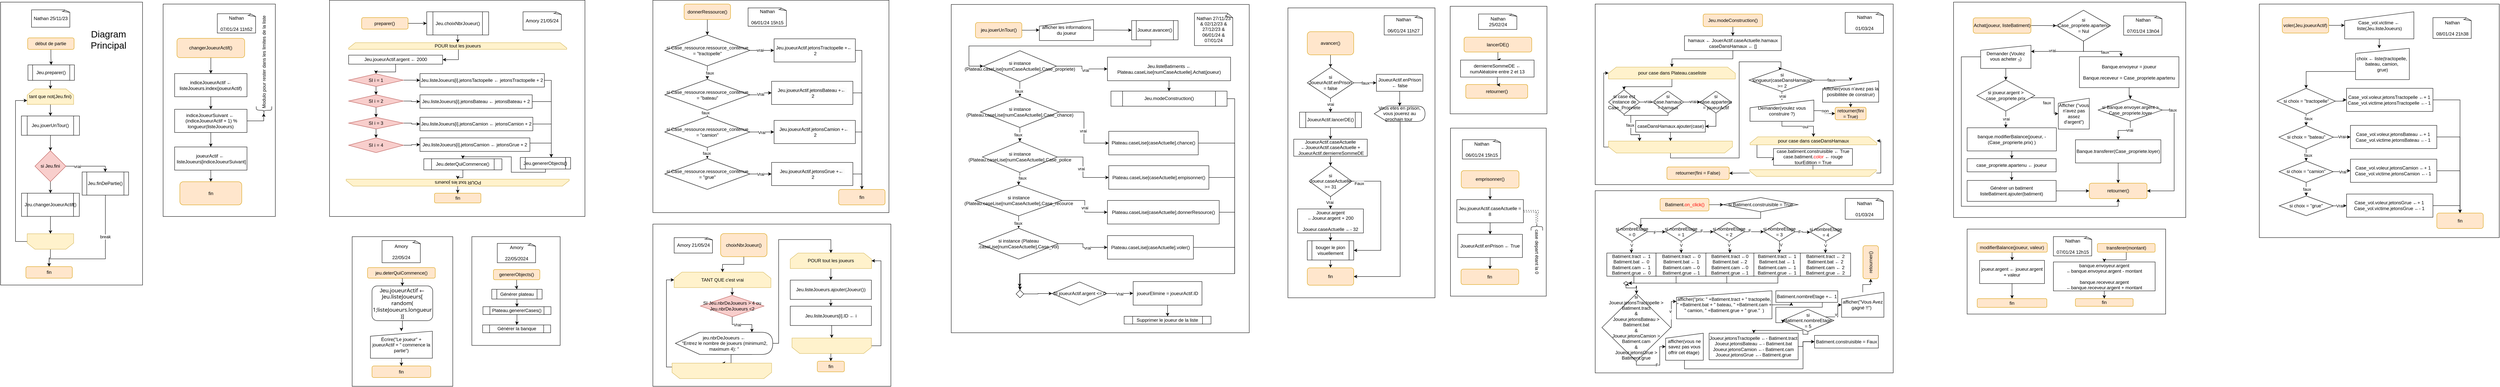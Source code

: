 <mxfile version="24.4.6" type="device" pages="2">
  <diagram name="DIAGRAM" id="bxNONvTWKdA4XL9HC_S2">
    <mxGraphModel dx="9560" dy="5273" grid="1" gridSize="10" guides="1" tooltips="1" connect="1" arrows="1" fold="1" page="1" pageScale="1" pageWidth="827" pageHeight="1169" math="0" shadow="0">
      <root>
        <mxCell id="0" />
        <mxCell id="1" parent="0" />
        <mxCell id="vOXP9vW5V_u5fkOzsxPn-112" value="" style="rounded=0;whiteSpace=wrap;html=1;" vertex="1" parent="1">
          <mxGeometry x="2500" y="93.55" width="770" height="850" as="geometry" />
        </mxCell>
        <mxCell id="ZxaVZLeZfUsrjmSky6wR-12" value="" style="rounded=0;whiteSpace=wrap;html=1;strokeWidth=1;" parent="1" vertex="1">
          <mxGeometry x="951.97" y="694.75" width="260" height="387.5" as="geometry" />
        </mxCell>
        <mxCell id="ODtlHhwqTeWfOuTwyrxn-27" value="" style="rounded=0;whiteSpace=wrap;html=1;strokeWidth=1;" parent="1" vertex="1">
          <mxGeometry x="1729.03" y="662.25" width="615" height="420" as="geometry" />
        </mxCell>
        <mxCell id="7cuzVH4UII7gsxlvaoW2-133" value="" style="rounded=0;whiteSpace=wrap;html=1;" parent="1" vertex="1">
          <mxGeometry x="4164" y="575.7" width="770" height="471.75" as="geometry" />
        </mxCell>
        <mxCell id="7cuzVH4UII7gsxlvaoW2-132" value="" style="rounded=0;whiteSpace=wrap;html=1;" parent="1" vertex="1">
          <mxGeometry x="4164" y="92.5" width="770" height="467.5" as="geometry" />
        </mxCell>
        <mxCell id="9rve5gC0Euza__ru8j9R-2" value="" style="rounded=0;whiteSpace=wrap;html=1;strokeWidth=1;" parent="1" vertex="1">
          <mxGeometry x="5880" y="92.5" width="620" height="604.67" as="geometry" />
        </mxCell>
        <mxCell id="Pfm_0kO_F607qEXEH_R2-76" value="" style="rounded=0;whiteSpace=wrap;html=1;strokeWidth=1;" parent="1" vertex="1">
          <mxGeometry x="5090" y="87.5" width="600" height="557.64" as="geometry" />
        </mxCell>
        <mxCell id="GvmlKNDHr0ooelU1T3JO-18" value="" style="rounded=0;whiteSpace=wrap;html=1;strokeWidth=1;" parent="1" vertex="1">
          <mxGeometry x="5125.06" y="675.14" width="512.93" height="220" as="geometry" />
        </mxCell>
        <mxCell id="M_Z6mFilWkLScB1Hqa6Q-64" value="" style="rounded=0;whiteSpace=wrap;html=1;strokeWidth=1;" parent="1" vertex="1">
          <mxGeometry x="3790" y="413.74" width="247.47" height="435" as="geometry" />
        </mxCell>
        <mxCell id="M_Z6mFilWkLScB1Hqa6Q-44" value="" style="rounded=0;whiteSpace=wrap;html=1;strokeWidth=1;" parent="1" vertex="1">
          <mxGeometry x="463.48" y="92.5" width="290" height="550" as="geometry" />
        </mxCell>
        <mxCell id="M_Z6mFilWkLScB1Hqa6Q-34" value="" style="rounded=0;whiteSpace=wrap;html=1;strokeWidth=1;" parent="1" vertex="1">
          <mxGeometry x="1729.03" y="82.5" width="610" height="550" as="geometry" />
        </mxCell>
        <mxCell id="gywn9AA3mlb3rCUnusvg-58" value="" style="rounded=0;whiteSpace=wrap;html=1;strokeWidth=1;" parent="1" vertex="1">
          <mxGeometry x="1261.25" y="694.75" width="228.22" height="281.55" as="geometry" />
        </mxCell>
        <mxCell id="gywn9AA3mlb3rCUnusvg-56" value="" style="rounded=0;whiteSpace=wrap;html=1;strokeWidth=1;" parent="1" vertex="1">
          <mxGeometry x="3370" y="102.45" width="380" height="750.55" as="geometry" />
        </mxCell>
        <mxCell id="gywn9AA3mlb3rCUnusvg-48" value="" style="rounded=0;whiteSpace=wrap;html=1;strokeWidth=1;" parent="1" vertex="1">
          <mxGeometry x="43.48" y="87.5" width="366.82" height="732.5" as="geometry" />
        </mxCell>
        <mxCell id="ZHh--drKjk1a9ROfG0PJ-7" style="edgeStyle=orthogonalEdgeStyle;rounded=0;orthogonalLoop=1;jettySize=auto;html=1;entryX=0.5;entryY=0;entryDx=0;entryDy=0;" parent="1" source="yiL_vQixHmG9P4q_KTve-1" target="yiL_vQixHmG9P4q_KTve-3" edge="1">
          <mxGeometry relative="1" as="geometry" />
        </mxCell>
        <mxCell id="yiL_vQixHmG9P4q_KTve-1" value="début de partie" style="rounded=1;whiteSpace=wrap;html=1;fillColor=#ffe6cc;strokeColor=#d79b00;" parent="1" vertex="1">
          <mxGeometry x="113.48" y="180" width="120" height="30" as="geometry" />
        </mxCell>
        <mxCell id="ZxaVZLeZfUsrjmSky6wR-1" style="edgeStyle=orthogonalEdgeStyle;rounded=0;orthogonalLoop=1;jettySize=auto;html=1;exitX=0.5;exitY=1;exitDx=0;exitDy=0;entryX=0.5;entryY=0;entryDx=0;entryDy=0;" parent="1" source="yiL_vQixHmG9P4q_KTve-3" target="yiL_vQixHmG9P4q_KTve-8" edge="1">
          <mxGeometry relative="1" as="geometry" />
        </mxCell>
        <mxCell id="yiL_vQixHmG9P4q_KTve-3" value="Jeu.preparer()" style="shape=process;whiteSpace=wrap;html=1;backgroundOutline=1;" parent="1" vertex="1">
          <mxGeometry x="114.26" y="250" width="120" height="40" as="geometry" />
        </mxCell>
        <mxCell id="uaK8M5xNNnAw0tKvu6w5-4" style="edgeStyle=orthogonalEdgeStyle;rounded=0;orthogonalLoop=1;jettySize=auto;html=1;" parent="1" source="yiL_vQixHmG9P4q_KTve-7" target="yiL_vQixHmG9P4q_KTve-16" edge="1">
          <mxGeometry relative="1" as="geometry" />
        </mxCell>
        <mxCell id="yiL_vQixHmG9P4q_KTve-7" value="Jeu.jouerUnTour()" style="shape=process;whiteSpace=wrap;html=1;backgroundOutline=1;" parent="1" vertex="1">
          <mxGeometry x="97.29" y="382.25" width="150" height="50" as="geometry" />
        </mxCell>
        <mxCell id="yiL_vQixHmG9P4q_KTve-10" style="edgeStyle=orthogonalEdgeStyle;rounded=0;orthogonalLoop=1;jettySize=auto;html=1;" parent="1" source="yiL_vQixHmG9P4q_KTve-8" target="yiL_vQixHmG9P4q_KTve-7" edge="1">
          <mxGeometry relative="1" as="geometry" />
        </mxCell>
        <mxCell id="yiL_vQixHmG9P4q_KTve-8" value="tant que not(Jeu.fini)" style="shape=loopLimit;whiteSpace=wrap;html=1;fillColor=#fff2cc;strokeColor=#d6b656;" parent="1" vertex="1">
          <mxGeometry x="112.29" y="312.25" width="120" height="40" as="geometry" />
        </mxCell>
        <mxCell id="gywn9AA3mlb3rCUnusvg-66" style="edgeStyle=orthogonalEdgeStyle;rounded=0;orthogonalLoop=1;jettySize=auto;html=1;entryX=0;entryY=0.75;entryDx=0;entryDy=0;" parent="1" source="yiL_vQixHmG9P4q_KTve-9" target="yiL_vQixHmG9P4q_KTve-8" edge="1">
          <mxGeometry relative="1" as="geometry">
            <Array as="points">
              <mxPoint x="82.07" y="707.25" />
              <mxPoint x="82.07" y="342.25" />
            </Array>
          </mxGeometry>
        </mxCell>
        <mxCell id="uaK8M5xNNnAw0tKvu6w5-12" style="edgeStyle=orthogonalEdgeStyle;rounded=0;orthogonalLoop=1;jettySize=auto;html=1;" parent="1" source="yiL_vQixHmG9P4q_KTve-9" target="yiL_vQixHmG9P4q_KTve-13" edge="1">
          <mxGeometry relative="1" as="geometry" />
        </mxCell>
        <mxCell id="yiL_vQixHmG9P4q_KTve-9" value="" style="shape=loopLimit;whiteSpace=wrap;html=1;rotation=-180;fillColor=#fff2cc;strokeColor=#d6b656;" parent="1" vertex="1">
          <mxGeometry x="112.29" y="687.25" width="120" height="40" as="geometry" />
        </mxCell>
        <mxCell id="yiL_vQixHmG9P4q_KTve-13" value="fin" style="rounded=1;whiteSpace=wrap;html=1;fillColor=#ffe6cc;strokeColor=#d79b00;" parent="1" vertex="1">
          <mxGeometry x="108.91" y="772.25" width="120" height="30" as="geometry" />
        </mxCell>
        <mxCell id="uaK8M5xNNnAw0tKvu6w5-6" style="edgeStyle=orthogonalEdgeStyle;rounded=0;orthogonalLoop=1;jettySize=auto;html=1;entryX=0.5;entryY=0;entryDx=0;entryDy=0;" parent="1" source="yiL_vQixHmG9P4q_KTve-16" target="gywn9AA3mlb3rCUnusvg-40" edge="1">
          <mxGeometry relative="1" as="geometry" />
        </mxCell>
        <mxCell id="uaK8M5xNNnAw0tKvu6w5-10" style="edgeStyle=orthogonalEdgeStyle;rounded=0;orthogonalLoop=1;jettySize=auto;html=1;" parent="1" source="yiL_vQixHmG9P4q_KTve-16" target="uaK8M5xNNnAw0tKvu6w5-8" edge="1">
          <mxGeometry relative="1" as="geometry">
            <Array as="points">
              <mxPoint x="314.07" y="512.25" />
            </Array>
          </mxGeometry>
        </mxCell>
        <mxCell id="uaK8M5xNNnAw0tKvu6w5-11" value="vrai" style="edgeLabel;html=1;align=center;verticalAlign=middle;resizable=0;points=[];" parent="uaK8M5xNNnAw0tKvu6w5-10" vertex="1" connectable="0">
          <mxGeometry x="-0.49" relative="1" as="geometry">
            <mxPoint as="offset" />
          </mxGeometry>
        </mxCell>
        <mxCell id="yiL_vQixHmG9P4q_KTve-16" value="si Jeu.fini" style="rhombus;whiteSpace=wrap;html=1;fillColor=#f8cecc;strokeColor=#b85450;" parent="1" vertex="1">
          <mxGeometry x="132.29" y="472.25" width="80" height="80" as="geometry" />
        </mxCell>
        <mxCell id="zvJ45iPWWbfUhuWSmI87-7" value="" style="edgeStyle=orthogonalEdgeStyle;rounded=0;orthogonalLoop=1;jettySize=auto;html=1;entryX=0.5;entryY=0;entryDx=0;entryDy=0;" parent="1" source="zvJ45iPWWbfUhuWSmI87-4" target="zvJ45iPWWbfUhuWSmI87-21" edge="1">
          <mxGeometry relative="1" as="geometry">
            <mxPoint x="1376.97" y="877.25" as="targetPoint" />
          </mxGeometry>
        </mxCell>
        <mxCell id="zvJ45iPWWbfUhuWSmI87-4" value="genererObjects()" style="rounded=1;whiteSpace=wrap;html=1;fillColor=#ffe6cc;strokeColor=#d79b00;" parent="1" vertex="1">
          <mxGeometry x="1316.97" y="779.75" width="120" height="26.55" as="geometry" />
        </mxCell>
        <mxCell id="zvJ45iPWWbfUhuWSmI87-5" value="&lt;div&gt;Amory&lt;/div&gt;&lt;div&gt;&lt;br&gt;&lt;/div&gt;&lt;div&gt;22/05/2024&lt;/div&gt;" style="whiteSpace=wrap;html=1;shape=mxgraph.basic.document" parent="1" vertex="1">
          <mxGeometry x="1326.97" y="712.25" width="100" height="50" as="geometry" />
        </mxCell>
        <mxCell id="2R7VpxOGQARCokUlHhCC-2" value="" style="edgeStyle=orthogonalEdgeStyle;rounded=0;orthogonalLoop=1;jettySize=auto;html=1;" parent="1" source="zvJ45iPWWbfUhuWSmI87-21" target="2R7VpxOGQARCokUlHhCC-1" edge="1">
          <mxGeometry relative="1" as="geometry" />
        </mxCell>
        <mxCell id="zvJ45iPWWbfUhuWSmI87-21" value="Générer plateau" style="shape=process;whiteSpace=wrap;html=1;backgroundOutline=1;" parent="1" vertex="1">
          <mxGeometry x="1312.78" y="831.05" width="130" height="25.25" as="geometry" />
        </mxCell>
        <mxCell id="9rve5gC0Euza__ru8j9R-42" style="edgeStyle=orthogonalEdgeStyle;rounded=0;orthogonalLoop=1;jettySize=auto;html=1;" parent="1" source="gywn9AA3mlb3rCUnusvg-2" target="YPO62LDODM5jKds_IxU0-1" edge="1">
          <mxGeometry relative="1" as="geometry" />
        </mxCell>
        <mxCell id="gywn9AA3mlb3rCUnusvg-2" value="avancer()" style="rounded=1;whiteSpace=wrap;html=1;fillColor=#ffe6cc;strokeColor=#d79b00;" parent="1" vertex="1">
          <mxGeometry x="3420" y="163.95" width="120" height="60" as="geometry" />
        </mxCell>
        <mxCell id="gywn9AA3mlb3rCUnusvg-14" value="Nathan 25/11/23" style="whiteSpace=wrap;html=1;shape=mxgraph.basic.document" parent="1" vertex="1">
          <mxGeometry x="123.48" y="107.5" width="100" height="45" as="geometry" />
        </mxCell>
        <mxCell id="gywn9AA3mlb3rCUnusvg-49" value="Diagram &lt;br style=&quot;font-size: 24px;&quot;&gt;Principal" style="text;html=1;align=center;verticalAlign=middle;resizable=0;points=[];autosize=1;strokeColor=none;fillColor=none;fontSize=24;" parent="1" vertex="1">
          <mxGeometry x="262.19" y="150" width="120" height="70" as="geometry" />
        </mxCell>
        <mxCell id="M_Z6mFilWkLScB1Hqa6Q-2" value="" style="edgeStyle=orthogonalEdgeStyle;rounded=0;orthogonalLoop=1;jettySize=auto;html=1;" parent="1" source="M_Z6mFilWkLScB1Hqa6Q-28" target="M_Z6mFilWkLScB1Hqa6Q-8" edge="1">
          <mxGeometry relative="1" as="geometry">
            <mxPoint x="1869.5" y="132.5" as="sourcePoint" />
          </mxGeometry>
        </mxCell>
        <mxCell id="M_Z6mFilWkLScB1Hqa6Q-4" style="edgeStyle=orthogonalEdgeStyle;rounded=0;orthogonalLoop=1;jettySize=auto;html=1;" parent="1" source="M_Z6mFilWkLScB1Hqa6Q-8" edge="1">
          <mxGeometry relative="1" as="geometry">
            <mxPoint x="2042.22" y="212.5" as="targetPoint" />
          </mxGeometry>
        </mxCell>
        <mxCell id="M_Z6mFilWkLScB1Hqa6Q-5" value="vrai" style="edgeLabel;html=1;align=center;verticalAlign=middle;resizable=0;points=[];" parent="M_Z6mFilWkLScB1Hqa6Q-4" vertex="1" connectable="0">
          <mxGeometry x="-0.153" y="1" relative="1" as="geometry">
            <mxPoint as="offset" />
          </mxGeometry>
        </mxCell>
        <mxCell id="M_Z6mFilWkLScB1Hqa6Q-6" value="" style="edgeStyle=orthogonalEdgeStyle;rounded=0;orthogonalLoop=1;jettySize=auto;html=1;" parent="1" source="M_Z6mFilWkLScB1Hqa6Q-8" target="M_Z6mFilWkLScB1Hqa6Q-13" edge="1">
          <mxGeometry relative="1" as="geometry" />
        </mxCell>
        <mxCell id="M_Z6mFilWkLScB1Hqa6Q-7" value="faux" style="edgeLabel;html=1;align=center;verticalAlign=middle;resizable=0;points=[];" parent="M_Z6mFilWkLScB1Hqa6Q-6" vertex="1" connectable="0">
          <mxGeometry x="0.266" y="6" relative="1" as="geometry">
            <mxPoint as="offset" />
          </mxGeometry>
        </mxCell>
        <mxCell id="M_Z6mFilWkLScB1Hqa6Q-8" value="si Case_ressource.ressource_contenue = &quot;tractopelle&quot;" style="rhombus;whiteSpace=wrap;html=1;" parent="1" vertex="1">
          <mxGeometry x="1759.72" y="172.5" width="220" height="80" as="geometry" />
        </mxCell>
        <mxCell id="M_Z6mFilWkLScB1Hqa6Q-9" value="" style="edgeStyle=orthogonalEdgeStyle;rounded=0;orthogonalLoop=1;jettySize=auto;html=1;" parent="1" source="M_Z6mFilWkLScB1Hqa6Q-13" target="M_Z6mFilWkLScB1Hqa6Q-18" edge="1">
          <mxGeometry relative="1" as="geometry" />
        </mxCell>
        <mxCell id="M_Z6mFilWkLScB1Hqa6Q-10" value="faux" style="edgeLabel;html=1;align=center;verticalAlign=middle;resizable=0;points=[];" parent="M_Z6mFilWkLScB1Hqa6Q-9" vertex="1" connectable="0">
          <mxGeometry x="0.065" y="5" relative="1" as="geometry">
            <mxPoint as="offset" />
          </mxGeometry>
        </mxCell>
        <mxCell id="M_Z6mFilWkLScB1Hqa6Q-11" style="edgeStyle=orthogonalEdgeStyle;rounded=0;orthogonalLoop=1;jettySize=auto;html=1;" parent="1" source="M_Z6mFilWkLScB1Hqa6Q-13" target="M_Z6mFilWkLScB1Hqa6Q-23" edge="1">
          <mxGeometry relative="1" as="geometry" />
        </mxCell>
        <mxCell id="M_Z6mFilWkLScB1Hqa6Q-12" value="Vrai" style="edgeLabel;html=1;align=center;verticalAlign=middle;resizable=0;points=[];" parent="M_Z6mFilWkLScB1Hqa6Q-11" vertex="1" connectable="0">
          <mxGeometry x="-0.039" y="1" relative="1" as="geometry">
            <mxPoint as="offset" />
          </mxGeometry>
        </mxCell>
        <mxCell id="M_Z6mFilWkLScB1Hqa6Q-13" value="si Case_ressource.ressource_contenue = &quot;bateau&quot;" style="rhombus;whiteSpace=wrap;html=1;" parent="1" vertex="1">
          <mxGeometry x="1759.72" y="287.5" width="220" height="80" as="geometry" />
        </mxCell>
        <mxCell id="M_Z6mFilWkLScB1Hqa6Q-14" value="" style="edgeStyle=orthogonalEdgeStyle;rounded=0;orthogonalLoop=1;jettySize=auto;html=1;" parent="1" source="M_Z6mFilWkLScB1Hqa6Q-18" target="M_Z6mFilWkLScB1Hqa6Q-21" edge="1">
          <mxGeometry relative="1" as="geometry" />
        </mxCell>
        <mxCell id="M_Z6mFilWkLScB1Hqa6Q-15" value="faux" style="edgeLabel;html=1;align=center;verticalAlign=middle;resizable=0;points=[];" parent="M_Z6mFilWkLScB1Hqa6Q-14" vertex="1" connectable="0">
          <mxGeometry x="0.002" y="2" relative="1" as="geometry">
            <mxPoint as="offset" />
          </mxGeometry>
        </mxCell>
        <mxCell id="M_Z6mFilWkLScB1Hqa6Q-16" style="edgeStyle=orthogonalEdgeStyle;rounded=0;orthogonalLoop=1;jettySize=auto;html=1;" parent="1" source="M_Z6mFilWkLScB1Hqa6Q-18" target="M_Z6mFilWkLScB1Hqa6Q-24" edge="1">
          <mxGeometry relative="1" as="geometry" />
        </mxCell>
        <mxCell id="M_Z6mFilWkLScB1Hqa6Q-17" value="Vrai" style="edgeLabel;html=1;align=center;verticalAlign=middle;resizable=0;points=[];" parent="M_Z6mFilWkLScB1Hqa6Q-16" vertex="1" connectable="0">
          <mxGeometry x="-0.039" y="-1" relative="1" as="geometry">
            <mxPoint as="offset" />
          </mxGeometry>
        </mxCell>
        <mxCell id="M_Z6mFilWkLScB1Hqa6Q-18" value="si Case_ressource.ressource_contenue = &quot;camion&quot;" style="rhombus;whiteSpace=wrap;html=1;" parent="1" vertex="1">
          <mxGeometry x="1759.72" y="383.75" width="220" height="80" as="geometry" />
        </mxCell>
        <mxCell id="M_Z6mFilWkLScB1Hqa6Q-19" style="edgeStyle=orthogonalEdgeStyle;rounded=0;orthogonalLoop=1;jettySize=auto;html=1;" parent="1" source="M_Z6mFilWkLScB1Hqa6Q-21" target="M_Z6mFilWkLScB1Hqa6Q-25" edge="1">
          <mxGeometry relative="1" as="geometry" />
        </mxCell>
        <mxCell id="M_Z6mFilWkLScB1Hqa6Q-20" value="Vrai" style="edgeLabel;html=1;align=center;verticalAlign=middle;resizable=0;points=[];" parent="M_Z6mFilWkLScB1Hqa6Q-19" vertex="1" connectable="0">
          <mxGeometry x="-0.039" relative="1" as="geometry">
            <mxPoint as="offset" />
          </mxGeometry>
        </mxCell>
        <mxCell id="M_Z6mFilWkLScB1Hqa6Q-21" value="si Case_ressource.ressource_contenue = &quot;grue&quot;" style="rhombus;whiteSpace=wrap;html=1;" parent="1" vertex="1">
          <mxGeometry x="1759.72" y="492.5" width="220" height="80" as="geometry" />
        </mxCell>
        <mxCell id="Pfm_0kO_F607qEXEH_R2-36" style="edgeStyle=orthogonalEdgeStyle;rounded=0;orthogonalLoop=1;jettySize=auto;html=1;" parent="1" source="M_Z6mFilWkLScB1Hqa6Q-22" target="M_Z6mFilWkLScB1Hqa6Q-29" edge="1">
          <mxGeometry relative="1" as="geometry">
            <Array as="points">
              <mxPoint x="2269.03" y="212.5" />
            </Array>
          </mxGeometry>
        </mxCell>
        <mxCell id="M_Z6mFilWkLScB1Hqa6Q-22" value="Jeu.joueurActif.jetonsTractopelle +←&amp;nbsp;&lt;br&gt;&amp;nbsp;2" style="rounded=0;whiteSpace=wrap;html=1;" parent="1" vertex="1">
          <mxGeometry x="2042.22" y="182.5" width="210" height="60" as="geometry" />
        </mxCell>
        <mxCell id="M_Z6mFilWkLScB1Hqa6Q-32" style="edgeStyle=orthogonalEdgeStyle;rounded=0;orthogonalLoop=1;jettySize=auto;html=1;" parent="1" source="M_Z6mFilWkLScB1Hqa6Q-23" target="M_Z6mFilWkLScB1Hqa6Q-29" edge="1">
          <mxGeometry relative="1" as="geometry">
            <Array as="points">
              <mxPoint x="2269.03" y="322.5" />
            </Array>
          </mxGeometry>
        </mxCell>
        <mxCell id="M_Z6mFilWkLScB1Hqa6Q-23" value="&lt;span style=&quot;color: rgb(0, 0, 0); font-family: Helvetica; font-size: 12px; font-style: normal; font-variant-ligatures: normal; font-variant-caps: normal; font-weight: 400; letter-spacing: normal; orphans: 2; text-align: center; text-indent: 0px; text-transform: none; widows: 2; word-spacing: 0px; -webkit-text-stroke-width: 0px; background-color: rgb(251, 251, 251); text-decoration-thickness: initial; text-decoration-style: initial; text-decoration-color: initial; float: none; display: inline !important;&quot;&gt;Jeu.joueurActif.jetonsBateau +←&amp;nbsp;&lt;br&gt;&amp;nbsp;2&lt;/span&gt;" style="rounded=0;whiteSpace=wrap;html=1;" parent="1" vertex="1">
          <mxGeometry x="2035.79" y="292.5" width="210" height="60" as="geometry" />
        </mxCell>
        <mxCell id="M_Z6mFilWkLScB1Hqa6Q-31" style="edgeStyle=orthogonalEdgeStyle;rounded=0;orthogonalLoop=1;jettySize=auto;html=1;" parent="1" source="M_Z6mFilWkLScB1Hqa6Q-24" target="M_Z6mFilWkLScB1Hqa6Q-29" edge="1">
          <mxGeometry relative="1" as="geometry">
            <Array as="points">
              <mxPoint x="2269.03" y="423.5" />
            </Array>
          </mxGeometry>
        </mxCell>
        <mxCell id="M_Z6mFilWkLScB1Hqa6Q-24" value="&lt;span style=&quot;color: rgb(0, 0, 0); font-family: Helvetica; font-size: 12px; font-style: normal; font-variant-ligatures: normal; font-variant-caps: normal; font-weight: 400; letter-spacing: normal; orphans: 2; text-align: center; text-indent: 0px; text-transform: none; widows: 2; word-spacing: 0px; -webkit-text-stroke-width: 0px; background-color: rgb(251, 251, 251); text-decoration-thickness: initial; text-decoration-style: initial; text-decoration-color: initial; float: none; display: inline !important;&quot;&gt;Jeu.joueurActif.jetonsCamion +←&amp;nbsp;&lt;br&gt;&amp;nbsp;2&lt;/span&gt;" style="rounded=0;whiteSpace=wrap;html=1;" parent="1" vertex="1">
          <mxGeometry x="2042.22" y="393.75" width="210" height="60" as="geometry" />
        </mxCell>
        <mxCell id="M_Z6mFilWkLScB1Hqa6Q-30" style="edgeStyle=orthogonalEdgeStyle;rounded=0;orthogonalLoop=1;jettySize=auto;html=1;entryX=0.5;entryY=0;entryDx=0;entryDy=0;" parent="1" source="M_Z6mFilWkLScB1Hqa6Q-25" target="M_Z6mFilWkLScB1Hqa6Q-29" edge="1">
          <mxGeometry relative="1" as="geometry">
            <Array as="points">
              <mxPoint x="2269.03" y="597.5" />
              <mxPoint x="2269.03" y="637.5" />
            </Array>
          </mxGeometry>
        </mxCell>
        <mxCell id="M_Z6mFilWkLScB1Hqa6Q-25" value="&lt;span style=&quot;color: rgb(0, 0, 0); font-family: Helvetica; font-size: 12px; font-style: normal; font-variant-ligatures: normal; font-variant-caps: normal; font-weight: 400; letter-spacing: normal; orphans: 2; text-align: center; text-indent: 0px; text-transform: none; widows: 2; word-spacing: 0px; -webkit-text-stroke-width: 0px; background-color: rgb(251, 251, 251); text-decoration-thickness: initial; text-decoration-style: initial; text-decoration-color: initial; float: none; display: inline !important;&quot;&gt;Jeu.joueurActif.jetonsGrue +←&amp;nbsp;&lt;br&gt;&amp;nbsp;2&lt;/span&gt;" style="rounded=0;whiteSpace=wrap;html=1;" parent="1" vertex="1">
          <mxGeometry x="2035.79" y="502.5" width="210" height="60" as="geometry" />
        </mxCell>
        <mxCell id="M_Z6mFilWkLScB1Hqa6Q-28" value="donnerRessource()" style="rounded=1;whiteSpace=wrap;html=1;fillColor=#ffe6cc;strokeColor=#d79b00;" parent="1" vertex="1">
          <mxGeometry x="1809.72" y="92.5" width="120" height="40" as="geometry" />
        </mxCell>
        <mxCell id="M_Z6mFilWkLScB1Hqa6Q-29" value="fin" style="rounded=1;whiteSpace=wrap;html=1;fillColor=#ffe6cc;strokeColor=#d79b00;" parent="1" vertex="1">
          <mxGeometry x="2209.03" y="572.5" width="120" height="40" as="geometry" />
        </mxCell>
        <mxCell id="GvmlKNDHr0ooelU1T3JO-5" value="" style="edgeStyle=orthogonalEdgeStyle;rounded=0;orthogonalLoop=1;jettySize=auto;html=1;" parent="1" source="M_Z6mFilWkLScB1Hqa6Q-46" target="GvmlKNDHr0ooelU1T3JO-4" edge="1">
          <mxGeometry relative="1" as="geometry" />
        </mxCell>
        <mxCell id="M_Z6mFilWkLScB1Hqa6Q-46" value="changerJoueurActif()" style="rounded=1;whiteSpace=wrap;html=1;fillColor=#ffe6cc;strokeColor=#d79b00;" parent="1" vertex="1">
          <mxGeometry x="499.25" y="181.25" width="174.97" height="50" as="geometry" />
        </mxCell>
        <mxCell id="M_Z6mFilWkLScB1Hqa6Q-52" value="fin" style="rounded=1;whiteSpace=wrap;html=1;fillColor=#ffe6cc;strokeColor=#d79b00;" parent="1" vertex="1">
          <mxGeometry x="506.74" y="552.5" width="160" height="60" as="geometry" />
        </mxCell>
        <mxCell id="M_Z6mFilWkLScB1Hqa6Q-53" value="&lt;div&gt;Nathan&lt;/div&gt;&lt;div&gt;&lt;br&gt;&lt;/div&gt;&lt;div&gt;06/01/24 15h15&lt;br&gt;&lt;/div&gt;" style="whiteSpace=wrap;html=1;shape=mxgraph.basic.document" parent="1" vertex="1">
          <mxGeometry x="1975.03" y="102.5" width="100" height="47.5" as="geometry" />
        </mxCell>
        <mxCell id="M_Z6mFilWkLScB1Hqa6Q-74" style="edgeStyle=orthogonalEdgeStyle;rounded=0;orthogonalLoop=1;jettySize=auto;html=1;" parent="1" source="M_Z6mFilWkLScB1Hqa6Q-65" target="M_Z6mFilWkLScB1Hqa6Q-73" edge="1">
          <mxGeometry relative="1" as="geometry" />
        </mxCell>
        <mxCell id="M_Z6mFilWkLScB1Hqa6Q-65" value="emprisonner()" style="rounded=1;whiteSpace=wrap;html=1;fillColor=#ffe6cc;strokeColor=#d79b00;" parent="1" vertex="1">
          <mxGeometry x="3817.83" y="523.74" width="149.28" height="45" as="geometry" />
        </mxCell>
        <mxCell id="cAAGQBFZAolaBA7xmCPo-3" value="" style="edgeStyle=orthogonalEdgeStyle;rounded=0;orthogonalLoop=1;jettySize=auto;html=1;" parent="1" source="M_Z6mFilWkLScB1Hqa6Q-73" target="cAAGQBFZAolaBA7xmCPo-2" edge="1">
          <mxGeometry relative="1" as="geometry" />
        </mxCell>
        <mxCell id="M_Z6mFilWkLScB1Hqa6Q-73" value="Jeu.joueurActif.caseActuelle = 8" style="rounded=0;whiteSpace=wrap;html=1;" parent="1" vertex="1">
          <mxGeometry x="3806.47" y="598.74" width="172" height="60" as="geometry" />
        </mxCell>
        <mxCell id="cAAGQBFZAolaBA7xmCPo-5" value="" style="edgeStyle=orthogonalEdgeStyle;rounded=0;orthogonalLoop=1;jettySize=auto;html=1;" parent="1" source="cAAGQBFZAolaBA7xmCPo-2" target="cAAGQBFZAolaBA7xmCPo-4" edge="1">
          <mxGeometry relative="1" as="geometry" />
        </mxCell>
        <mxCell id="cAAGQBFZAolaBA7xmCPo-2" value="JoueurActif.enPrison ← True" style="rounded=0;whiteSpace=wrap;html=1;" parent="1" vertex="1">
          <mxGeometry x="3808.97" y="688.74" width="167" height="60" as="geometry" />
        </mxCell>
        <mxCell id="cAAGQBFZAolaBA7xmCPo-4" value="fin" style="rounded=1;whiteSpace=wrap;html=1;fillColor=#ffe6cc;strokeColor=#d79b00;" parent="1" vertex="1">
          <mxGeometry x="3817.25" y="778.74" width="149.28" height="40" as="geometry" />
        </mxCell>
        <mxCell id="cAAGQBFZAolaBA7xmCPo-12" value="&lt;div&gt;Nathan&lt;/div&gt;&lt;div&gt;&lt;br&gt;&lt;/div&gt;&lt;div&gt;06/01/24 15h15&lt;br&gt;&lt;/div&gt;" style="whiteSpace=wrap;html=1;shape=mxgraph.basic.document" parent="1" vertex="1">
          <mxGeometry x="3820.72" y="443.74" width="100" height="50" as="geometry" />
        </mxCell>
        <mxCell id="cAAGQBFZAolaBA7xmCPo-14" style="edgeStyle=orthogonalEdgeStyle;rounded=0;orthogonalLoop=1;jettySize=auto;html=1;shape=link;dashed=1;" parent="1" source="cAAGQBFZAolaBA7xmCPo-13" target="M_Z6mFilWkLScB1Hqa6Q-73" edge="1">
          <mxGeometry relative="1" as="geometry">
            <Array as="points">
              <mxPoint x="4013" y="633.74" />
              <mxPoint x="4015" y="633.74" />
              <mxPoint x="4015" y="628.74" />
            </Array>
          </mxGeometry>
        </mxCell>
        <mxCell id="cAAGQBFZAolaBA7xmCPo-13" value="" style="shape=curlyBracket;whiteSpace=wrap;html=1;rounded=1;flipH=1;labelPosition=right;verticalLabelPosition=middle;align=left;verticalAlign=middle;rotation=-90;" parent="1" vertex="1">
          <mxGeometry x="4003.22" y="653.74" width="20" height="30" as="geometry" />
        </mxCell>
        <mxCell id="cAAGQBFZAolaBA7xmCPo-15" value="case depart étant la 0" style="text;html=1;align=center;verticalAlign=middle;resizable=0;points=[];autosize=1;strokeColor=none;fillColor=none;rotation=90;" parent="1" vertex="1">
          <mxGeometry x="3943.22" y="718.74" width="140" height="30" as="geometry" />
        </mxCell>
        <mxCell id="YPO62LDODM5jKds_IxU0-6" value="" style="edgeStyle=orthogonalEdgeStyle;rounded=0;orthogonalLoop=1;jettySize=auto;html=1;" parent="1" source="YPO62LDODM5jKds_IxU0-1" target="YPO62LDODM5jKds_IxU0-5" edge="1">
          <mxGeometry relative="1" as="geometry" />
        </mxCell>
        <mxCell id="YPO62LDODM5jKds_IxU0-9" value="faux" style="edgeLabel;html=1;align=center;verticalAlign=middle;resizable=0;points=[];" parent="YPO62LDODM5jKds_IxU0-6" vertex="1" connectable="0">
          <mxGeometry x="0.558" y="-1" relative="1" as="geometry">
            <mxPoint x="-16" y="-1" as="offset" />
          </mxGeometry>
        </mxCell>
        <mxCell id="YPO62LDODM5jKds_IxU0-14" value="" style="edgeStyle=orthogonalEdgeStyle;rounded=0;orthogonalLoop=1;jettySize=auto;html=1;" parent="1" source="YPO62LDODM5jKds_IxU0-1" target="YPO62LDODM5jKds_IxU0-13" edge="1">
          <mxGeometry relative="1" as="geometry" />
        </mxCell>
        <mxCell id="YPO62LDODM5jKds_IxU0-15" value="vrai" style="edgeLabel;html=1;align=center;verticalAlign=middle;resizable=0;points=[];" parent="YPO62LDODM5jKds_IxU0-14" vertex="1" connectable="0">
          <mxGeometry x="-0.287" relative="1" as="geometry">
            <mxPoint as="offset" />
          </mxGeometry>
        </mxCell>
        <mxCell id="YPO62LDODM5jKds_IxU0-1" value="si JoueurActif.enPrison&lt;br&gt;= false" style="rhombus;whiteSpace=wrap;html=1;" parent="1" vertex="1">
          <mxGeometry x="3420" y="256.45" width="120" height="80" as="geometry" />
        </mxCell>
        <mxCell id="71vXwmIRPyvhshbvVN9Q-4" style="edgeStyle=orthogonalEdgeStyle;rounded=0;orthogonalLoop=1;jettySize=auto;html=1;entryX=1;entryY=0.5;entryDx=0;entryDy=0;" parent="1" source="YPO62LDODM5jKds_IxU0-3" target="71vXwmIRPyvhshbvVN9Q-1" edge="1">
          <mxGeometry relative="1" as="geometry">
            <Array as="points">
              <mxPoint x="3660" y="798" />
            </Array>
          </mxGeometry>
        </mxCell>
        <mxCell id="YPO62LDODM5jKds_IxU0-3" value="Vous etes en prison, vous jouerez au prochain tour&amp;nbsp;" style="shape=display;whiteSpace=wrap;html=1;" parent="1" vertex="1">
          <mxGeometry x="3593.13" y="356.45" width="131.25" height="40" as="geometry" />
        </mxCell>
        <mxCell id="YPO62LDODM5jKds_IxU0-8" value="" style="edgeStyle=orthogonalEdgeStyle;rounded=0;orthogonalLoop=1;jettySize=auto;html=1;" parent="1" source="YPO62LDODM5jKds_IxU0-5" target="YPO62LDODM5jKds_IxU0-3" edge="1">
          <mxGeometry relative="1" as="geometry" />
        </mxCell>
        <mxCell id="YPO62LDODM5jKds_IxU0-5" value="JoueurActif.enPrison&lt;br style=&quot;border-color: var(--border-color);&quot;&gt;← false" style="rounded=0;whiteSpace=wrap;html=1;" parent="1" vertex="1">
          <mxGeometry x="3598.75" y="274.45" width="120" height="44" as="geometry" />
        </mxCell>
        <mxCell id="YPO62LDODM5jKds_IxU0-12" value="&lt;div&gt;Nathan&lt;/div&gt;&lt;div&gt;&lt;br&gt;&lt;/div&gt;&lt;div&gt;06/01/24 11h27&lt;br&gt;&lt;/div&gt;" style="whiteSpace=wrap;html=1;shape=mxgraph.basic.document" parent="1" vertex="1">
          <mxGeometry x="3618.75" y="122.45" width="100" height="50" as="geometry" />
        </mxCell>
        <mxCell id="LjAn1t97wGjJuFfUyYFv-3" value="" style="edgeStyle=orthogonalEdgeStyle;rounded=0;orthogonalLoop=1;jettySize=auto;html=1;" parent="1" source="YPO62LDODM5jKds_IxU0-13" target="YPO62LDODM5jKds_IxU0-16" edge="1">
          <mxGeometry relative="1" as="geometry" />
        </mxCell>
        <mxCell id="YPO62LDODM5jKds_IxU0-13" value="JoueurActif.lancerDE()" style="shape=process;whiteSpace=wrap;html=1;backgroundOutline=1;" parent="1" vertex="1">
          <mxGeometry x="3400" y="372.45" width="160" height="40" as="geometry" />
        </mxCell>
        <mxCell id="Ozmm_VvvbrrvaCaHDA8e-5" style="edgeStyle=orthogonalEdgeStyle;rounded=0;orthogonalLoop=1;jettySize=auto;html=1;entryX=0.5;entryY=0;entryDx=0;entryDy=0;" parent="1" source="YPO62LDODM5jKds_IxU0-16" target="Ozmm_VvvbrrvaCaHDA8e-2" edge="1">
          <mxGeometry relative="1" as="geometry" />
        </mxCell>
        <mxCell id="YPO62LDODM5jKds_IxU0-16" value="JoueurActif.caseActuelle ←JoueurActif.caseActuelle +&lt;br&gt;&amp;nbsp;JoueurActif.dernierreSommeDE" style="rounded=0;whiteSpace=wrap;html=1;" parent="1" vertex="1">
          <mxGeometry x="3385" y="442.45" width="190" height="44" as="geometry" />
        </mxCell>
        <mxCell id="71vXwmIRPyvhshbvVN9Q-2" value="" style="edgeStyle=orthogonalEdgeStyle;rounded=0;orthogonalLoop=1;jettySize=auto;html=1;" parent="1" source="G7DQBnM6ASRF4rMnMWJC-1" target="71vXwmIRPyvhshbvVN9Q-1" edge="1">
          <mxGeometry relative="1" as="geometry" />
        </mxCell>
        <mxCell id="G7DQBnM6ASRF4rMnMWJC-1" value="bouger le pion visuellement" style="shape=process;whiteSpace=wrap;html=1;backgroundOutline=1;fillColor=#FFFFFF;" parent="1" vertex="1">
          <mxGeometry x="3420" y="705.25" width="120" height="50" as="geometry" />
        </mxCell>
        <mxCell id="71vXwmIRPyvhshbvVN9Q-1" value="fin" style="rounded=1;whiteSpace=wrap;html=1;fillColor=#ffe6cc;strokeColor=#d79b00;" parent="1" vertex="1">
          <mxGeometry x="3420" y="775.45" width="120" height="45" as="geometry" />
        </mxCell>
        <mxCell id="GvmlKNDHr0ooelU1T3JO-10" value="" style="edgeStyle=orthogonalEdgeStyle;rounded=0;orthogonalLoop=1;jettySize=auto;html=1;" parent="1" source="GvmlKNDHr0ooelU1T3JO-4" target="GvmlKNDHr0ooelU1T3JO-6" edge="1">
          <mxGeometry relative="1" as="geometry" />
        </mxCell>
        <mxCell id="GvmlKNDHr0ooelU1T3JO-4" value="&lt;span style=&quot;color: rgb(0, 0, 0); font-family: Helvetica; font-size: 12px; font-style: normal; font-variant-ligatures: normal; font-variant-caps: normal; font-weight: 400; letter-spacing: normal; orphans: 2; text-align: left; text-indent: 0px; text-transform: none; widows: 2; word-spacing: 0px; -webkit-text-stroke-width: 0px; background-color: rgb(251, 251, 251); text-decoration-thickness: initial; text-decoration-style: initial; text-decoration-color: initial; float: none; display: inline !important;&quot;&gt;indiceJoueurActif ← listeJoueurs.index(joueurActif)&lt;/span&gt;" style="rounded=0;whiteSpace=wrap;html=1;" parent="1" vertex="1">
          <mxGeometry x="493.24" y="272.5" width="187" height="60" as="geometry" />
        </mxCell>
        <mxCell id="GvmlKNDHr0ooelU1T3JO-12" value="" style="edgeStyle=orthogonalEdgeStyle;rounded=0;orthogonalLoop=1;jettySize=auto;html=1;" parent="1" source="GvmlKNDHr0ooelU1T3JO-6" target="GvmlKNDHr0ooelU1T3JO-11" edge="1">
          <mxGeometry relative="1" as="geometry" />
        </mxCell>
        <mxCell id="GvmlKNDHr0ooelU1T3JO-6" value="indiceJoueurSuivant&amp;nbsp;←&amp;nbsp;&lt;br&gt;&amp;nbsp;(indiceJoueurActif + 1) % longueur(listeJoueurs)" style="rounded=0;whiteSpace=wrap;html=1;" parent="1" vertex="1">
          <mxGeometry x="493.24" y="365" width="187" height="60" as="geometry" />
        </mxCell>
        <mxCell id="GvmlKNDHr0ooelU1T3JO-7" value="" style="shape=curlyBracket;whiteSpace=wrap;html=1;rounded=1;labelPosition=left;verticalLabelPosition=middle;align=right;verticalAlign=middle;rotation=-90;" parent="1" vertex="1">
          <mxGeometry x="714.17" y="347.5" width="20" height="40" as="geometry" />
        </mxCell>
        <mxCell id="GvmlKNDHr0ooelU1T3JO-8" value="Modulo pour rester dans les limites de la liste" style="text;html=1;align=center;verticalAlign=middle;resizable=0;points=[];autosize=1;strokeColor=none;fillColor=none;rotation=-90;" parent="1" vertex="1">
          <mxGeometry x="594.17" y="227.5" width="260" height="30" as="geometry" />
        </mxCell>
        <mxCell id="GvmlKNDHr0ooelU1T3JO-9" style="edgeStyle=orthogonalEdgeStyle;rounded=0;orthogonalLoop=1;jettySize=auto;html=1;entryX=0.1;entryY=0.5;entryDx=0;entryDy=0;entryPerimeter=0;" parent="1" source="GvmlKNDHr0ooelU1T3JO-6" target="GvmlKNDHr0ooelU1T3JO-7" edge="1">
          <mxGeometry relative="1" as="geometry">
            <Array as="points">
              <mxPoint x="723.48" y="394.5" />
              <mxPoint x="723.48" y="375.5" />
            </Array>
          </mxGeometry>
        </mxCell>
        <mxCell id="GvmlKNDHr0ooelU1T3JO-13" value="" style="edgeStyle=orthogonalEdgeStyle;rounded=0;orthogonalLoop=1;jettySize=auto;html=1;" parent="1" source="GvmlKNDHr0ooelU1T3JO-11" target="M_Z6mFilWkLScB1Hqa6Q-52" edge="1">
          <mxGeometry relative="1" as="geometry" />
        </mxCell>
        <mxCell id="GvmlKNDHr0ooelU1T3JO-11" value=" joueurActif&amp;nbsp;←&amp;nbsp;&lt;br&gt;&amp;nbsp;listeJoueurs[indiceJoueurSuivant]" style="rounded=0;whiteSpace=wrap;html=1;" parent="1" vertex="1">
          <mxGeometry x="493.24" y="462.5" width="187" height="60" as="geometry" />
        </mxCell>
        <mxCell id="GvmlKNDHr0ooelU1T3JO-14" value="&lt;div&gt;Nathan&lt;/div&gt;&lt;div&gt;&lt;br&gt;&lt;/div&gt;&lt;div&gt;07/01/24 11h52&lt;br&gt;&lt;/div&gt;" style="whiteSpace=wrap;html=1;shape=mxgraph.basic.document" parent="1" vertex="1">
          <mxGeometry x="603.48" y="117.5" width="100" height="50" as="geometry" />
        </mxCell>
        <mxCell id="Pfm_0kO_F607qEXEH_R2-24" value="" style="edgeStyle=orthogonalEdgeStyle;rounded=0;orthogonalLoop=1;jettySize=auto;html=1;" parent="1" source="GvmlKNDHr0ooelU1T3JO-16" target="Pfm_0kO_F607qEXEH_R2-23" edge="1">
          <mxGeometry relative="1" as="geometry" />
        </mxCell>
        <mxCell id="GvmlKNDHr0ooelU1T3JO-16" value="transferer(montant)" style="rounded=1;whiteSpace=wrap;html=1;fillColor=#ffe6cc;strokeColor=#d79b00;" parent="1" vertex="1">
          <mxGeometry x="5461.57" y="712.54" width="149.28" height="22.37" as="geometry" />
        </mxCell>
        <mxCell id="Pfm_0kO_F607qEXEH_R2-4" value="" style="edgeStyle=orthogonalEdgeStyle;rounded=0;orthogonalLoop=1;jettySize=auto;html=1;" parent="1" source="GvmlKNDHr0ooelU1T3JO-19" target="Pfm_0kO_F607qEXEH_R2-1" edge="1">
          <mxGeometry relative="1" as="geometry" />
        </mxCell>
        <mxCell id="GvmlKNDHr0ooelU1T3JO-19" value="modifierBalance(joueur, valeur)" style="rounded=1;whiteSpace=wrap;html=1;fillColor=#ffe6cc;strokeColor=#d79b00;" parent="1" vertex="1">
          <mxGeometry x="5150.01" y="710.64" width="182.25" height="24.27" as="geometry" />
        </mxCell>
        <mxCell id="Pfm_0kO_F607qEXEH_R2-5" value="" style="edgeStyle=orthogonalEdgeStyle;rounded=0;orthogonalLoop=1;jettySize=auto;html=1;" parent="1" source="Pfm_0kO_F607qEXEH_R2-1" target="Pfm_0kO_F607qEXEH_R2-2" edge="1">
          <mxGeometry relative="1" as="geometry" />
        </mxCell>
        <mxCell id="Pfm_0kO_F607qEXEH_R2-1" value="joueur.argent ← joueur.argent + valeur" style="rounded=0;whiteSpace=wrap;html=1;" parent="1" vertex="1">
          <mxGeometry x="5157.33" y="756.16" width="167.61" height="60" as="geometry" />
        </mxCell>
        <mxCell id="Pfm_0kO_F607qEXEH_R2-2" value="fin" style="rounded=1;whiteSpace=wrap;html=1;fillColor=#ffe6cc;strokeColor=#d79b00;" parent="1" vertex="1">
          <mxGeometry x="5151.14" y="855.16" width="180" height="22.77" as="geometry" />
        </mxCell>
        <mxCell id="Pfm_0kO_F607qEXEH_R2-27" value="" style="edgeStyle=orthogonalEdgeStyle;rounded=0;orthogonalLoop=1;jettySize=auto;html=1;" parent="1" source="Pfm_0kO_F607qEXEH_R2-23" target="Pfm_0kO_F607qEXEH_R2-25" edge="1">
          <mxGeometry relative="1" as="geometry" />
        </mxCell>
        <mxCell id="Pfm_0kO_F607qEXEH_R2-23" value="banque.envoyeur.argent ←banque.envoyeur.argent - montant&lt;br&gt;&lt;br&gt;banque.receveur.argent ←banque.receveur.argent + montant" style="rounded=0;whiteSpace=wrap;html=1;" parent="1" vertex="1">
          <mxGeometry x="5347.99" y="760.27" width="262.86" height="74.87" as="geometry" />
        </mxCell>
        <mxCell id="Pfm_0kO_F607qEXEH_R2-25" value="fin" style="rounded=1;whiteSpace=wrap;html=1;fillColor=#ffe6cc;strokeColor=#d79b00;" parent="1" vertex="1">
          <mxGeometry x="5404.78" y="855.16" width="149.28" height="19.98" as="geometry" />
        </mxCell>
        <mxCell id="Pfm_0kO_F607qEXEH_R2-30" value="&lt;div&gt;Nathan&lt;/div&gt;&lt;div&gt;&lt;br&gt;&lt;/div&gt;&lt;div&gt;07/01/24 12h15&lt;br&gt;&lt;/div&gt;" style="whiteSpace=wrap;html=1;shape=mxgraph.basic.document" parent="1" vertex="1">
          <mxGeometry x="5347.99" y="694.61" width="100" height="50" as="geometry" />
        </mxCell>
        <mxCell id="Pfm_0kO_F607qEXEH_R2-51" style="edgeStyle=orthogonalEdgeStyle;rounded=0;orthogonalLoop=1;jettySize=auto;html=1;" parent="1" source="Pfm_0kO_F607qEXEH_R2-53" target="Pfm_0kO_F607qEXEH_R2-67" edge="1">
          <mxGeometry relative="1" as="geometry">
            <Array as="points">
              <mxPoint x="5426" y="215.14" />
              <mxPoint x="5523" y="215.14" />
            </Array>
          </mxGeometry>
        </mxCell>
        <mxCell id="Pfm_0kO_F607qEXEH_R2-52" value="faux" style="edgeLabel;html=1;align=center;verticalAlign=middle;resizable=0;points=[];" parent="Pfm_0kO_F607qEXEH_R2-51" vertex="1" connectable="0">
          <mxGeometry x="-0.25" y="2" relative="1" as="geometry">
            <mxPoint x="30" y="4" as="offset" />
          </mxGeometry>
        </mxCell>
        <mxCell id="vOXP9vW5V_u5fkOzsxPn-124" value="" style="edgeStyle=orthogonalEdgeStyle;rounded=0;orthogonalLoop=1;jettySize=auto;html=1;" edge="1" parent="1" source="Pfm_0kO_F607qEXEH_R2-53" target="vOXP9vW5V_u5fkOzsxPn-123">
          <mxGeometry relative="1" as="geometry">
            <Array as="points">
              <mxPoint x="5426" y="215.14" />
            </Array>
          </mxGeometry>
        </mxCell>
        <mxCell id="vOXP9vW5V_u5fkOzsxPn-125" value="vrai" style="edgeLabel;html=1;align=center;verticalAlign=middle;resizable=0;points=[];" vertex="1" connectable="0" parent="vOXP9vW5V_u5fkOzsxPn-124">
          <mxGeometry x="0.325" y="-2" relative="1" as="geometry">
            <mxPoint as="offset" />
          </mxGeometry>
        </mxCell>
        <mxCell id="Pfm_0kO_F607qEXEH_R2-53" value="si Case_propriete.apartenu = Nul" style="rhombus;whiteSpace=wrap;html=1;" parent="1" vertex="1">
          <mxGeometry x="5355.69" y="108.39" width="140" height="80" as="geometry" />
        </mxCell>
        <mxCell id="Pfm_0kO_F607qEXEH_R2-58" value="" style="edgeStyle=orthogonalEdgeStyle;rounded=0;orthogonalLoop=1;jettySize=auto;html=1;" parent="1" source="Pfm_0kO_F607qEXEH_R2-62" target="Pfm_0kO_F607qEXEH_R2-65" edge="1">
          <mxGeometry relative="1" as="geometry">
            <Array as="points">
              <mxPoint x="5303.63" y="466.62" />
            </Array>
          </mxGeometry>
        </mxCell>
        <mxCell id="Pfm_0kO_F607qEXEH_R2-59" value="vrai" style="edgeLabel;html=1;align=center;verticalAlign=middle;resizable=0;points=[];" parent="Pfm_0kO_F607qEXEH_R2-58" vertex="1" connectable="0">
          <mxGeometry x="-0.088" y="1" relative="1" as="geometry">
            <mxPoint as="offset" />
          </mxGeometry>
        </mxCell>
        <mxCell id="Pfm_0kO_F607qEXEH_R2-60" style="edgeStyle=orthogonalEdgeStyle;rounded=0;orthogonalLoop=1;jettySize=auto;html=1;" parent="1" source="Pfm_0kO_F607qEXEH_R2-62" target="Pfm_0kO_F607qEXEH_R2-63" edge="1">
          <mxGeometry relative="1" as="geometry">
            <Array as="points">
              <mxPoint x="5350" y="335.14" />
            </Array>
          </mxGeometry>
        </mxCell>
        <mxCell id="Pfm_0kO_F607qEXEH_R2-61" value="faux" style="edgeLabel;html=1;align=center;verticalAlign=middle;resizable=0;points=[];" parent="Pfm_0kO_F607qEXEH_R2-60" vertex="1" connectable="0">
          <mxGeometry x="0.292" y="-4" relative="1" as="geometry">
            <mxPoint x="-15" as="offset" />
          </mxGeometry>
        </mxCell>
        <mxCell id="Pfm_0kO_F607qEXEH_R2-62" value="si joueur.argent &amp;gt; case_propriete.prix" style="rhombus;whiteSpace=wrap;html=1;" parent="1" vertex="1">
          <mxGeometry x="5150" y="289.34" width="150" height="80" as="geometry" />
        </mxCell>
        <mxCell id="Pfm_0kO_F607qEXEH_R2-63" value="Afficher (&quot;vous n&#39;avez pas assez d&#39;argent&quot;)" style="shape=manualInput;whiteSpace=wrap;html=1;size=13;" parent="1" vertex="1">
          <mxGeometry x="5360.69" y="336.29" width="80" height="80" as="geometry" />
        </mxCell>
        <mxCell id="Pfm_0kO_F607qEXEH_R2-64" value="" style="edgeStyle=orthogonalEdgeStyle;rounded=0;orthogonalLoop=1;jettySize=auto;html=1;" parent="1" source="Pfm_0kO_F607qEXEH_R2-65" target="Pfm_0kO_F607qEXEH_R2-69" edge="1">
          <mxGeometry relative="1" as="geometry" />
        </mxCell>
        <mxCell id="Pfm_0kO_F607qEXEH_R2-65" value="banque.modifierBalance(joueur, -(Case_proprierte.prix) )" style="rounded=0;whiteSpace=wrap;html=1;" parent="1" vertex="1">
          <mxGeometry x="5125.06" y="412.82" width="230.63" height="60" as="geometry" />
        </mxCell>
        <mxCell id="2eKJnMNEpdoUFxvaeKD--7" style="edgeStyle=orthogonalEdgeStyle;rounded=0;orthogonalLoop=1;jettySize=auto;html=1;" parent="1" source="Pfm_0kO_F607qEXEH_R2-67" target="2eKJnMNEpdoUFxvaeKD--6" edge="1">
          <mxGeometry relative="1" as="geometry" />
        </mxCell>
        <mxCell id="Pfm_0kO_F607qEXEH_R2-67" value="Banque.envoyeur = joueur&lt;br&gt;&lt;br&gt;Banque.receveur = Case_propriete.apartenu" style="rounded=0;whiteSpace=wrap;html=1;" parent="1" vertex="1">
          <mxGeometry x="5415.22" y="228.86" width="257.01" height="80" as="geometry" />
        </mxCell>
        <mxCell id="Pfm_0kO_F607qEXEH_R2-75" style="edgeStyle=orthogonalEdgeStyle;rounded=0;orthogonalLoop=1;jettySize=auto;html=1;" parent="1" source="Pfm_0kO_F607qEXEH_R2-68" target="Pfm_0kO_F607qEXEH_R2-72" edge="1">
          <mxGeometry relative="1" as="geometry" />
        </mxCell>
        <mxCell id="Pfm_0kO_F607qEXEH_R2-68" value="Banque.transferer(Case_propriete.loyer)" style="rounded=0;whiteSpace=wrap;html=1;" parent="1" vertex="1">
          <mxGeometry x="5404.97" y="443.89" width="220.72" height="60" as="geometry" />
        </mxCell>
        <mxCell id="2YIh3Yj40AdjRFNX-GQj-4" style="edgeStyle=orthogonalEdgeStyle;rounded=0;orthogonalLoop=1;jettySize=auto;html=1;entryX=0.5;entryY=0;entryDx=0;entryDy=0;" parent="1" source="Pfm_0kO_F607qEXEH_R2-69" target="2YIh3Yj40AdjRFNX-GQj-1" edge="1">
          <mxGeometry relative="1" as="geometry" />
        </mxCell>
        <mxCell id="Pfm_0kO_F607qEXEH_R2-69" value="case_propriete.apartenu ← joueur" style="rounded=0;whiteSpace=wrap;html=1;" parent="1" vertex="1">
          <mxGeometry x="5125.06" y="492.82" width="230" height="34.1" as="geometry" />
        </mxCell>
        <mxCell id="Pfm_0kO_F607qEXEH_R2-71" style="edgeStyle=orthogonalEdgeStyle;rounded=0;orthogonalLoop=1;jettySize=auto;html=1;" parent="1" source="Pfm_0kO_F607qEXEH_R2-70" target="Pfm_0kO_F607qEXEH_R2-53" edge="1">
          <mxGeometry relative="1" as="geometry" />
        </mxCell>
        <mxCell id="Pfm_0kO_F607qEXEH_R2-70" value="Achat(joueur, listeBatiment)" style="rounded=1;whiteSpace=wrap;html=1;fillColor=#ffe6cc;strokeColor=#d79b00;" parent="1" vertex="1">
          <mxGeometry x="5140.72" y="128.12" width="149.28" height="40" as="geometry" />
        </mxCell>
        <mxCell id="Pfm_0kO_F607qEXEH_R2-72" value="retourner()" style="rounded=1;whiteSpace=wrap;html=1;fillColor=#ffe6cc;strokeColor=#d79b00;" parent="1" vertex="1">
          <mxGeometry x="5440.69" y="556.25" width="149.28" height="40" as="geometry" />
        </mxCell>
        <mxCell id="Pfm_0kO_F607qEXEH_R2-83" value="&lt;div&gt;Nathan&lt;/div&gt;&lt;div&gt;&lt;br&gt;&lt;/div&gt;&lt;div&gt;07/01/24 13h04&lt;br&gt;&lt;/div&gt;" style="whiteSpace=wrap;html=1;shape=mxgraph.basic.document" parent="1" vertex="1">
          <mxGeometry x="5529.5" y="123.12" width="100" height="50" as="geometry" />
        </mxCell>
        <mxCell id="9rve5gC0Euza__ru8j9R-6" value="" style="edgeStyle=orthogonalEdgeStyle;rounded=0;orthogonalLoop=1;jettySize=auto;html=1;" parent="1" source="9rve5gC0Euza__ru8j9R-8" target="9rve5gC0Euza__ru8j9R-13" edge="1">
          <mxGeometry relative="1" as="geometry" />
        </mxCell>
        <mxCell id="9rve5gC0Euza__ru8j9R-7" value="faux" style="edgeLabel;html=1;align=center;verticalAlign=middle;resizable=0;points=[];" parent="9rve5gC0Euza__ru8j9R-6" vertex="1" connectable="0">
          <mxGeometry x="0.266" y="6" relative="1" as="geometry">
            <mxPoint as="offset" />
          </mxGeometry>
        </mxCell>
        <mxCell id="vOXP9vW5V_u5fkOzsxPn-119" style="edgeStyle=orthogonalEdgeStyle;rounded=0;orthogonalLoop=1;jettySize=auto;html=1;" edge="1" parent="1" source="9rve5gC0Euza__ru8j9R-8" target="9rve5gC0Euza__ru8j9R-23">
          <mxGeometry relative="1" as="geometry" />
        </mxCell>
        <mxCell id="9rve5gC0Euza__ru8j9R-8" value="si choix = &quot;tractopelle&quot;" style="rhombus;whiteSpace=wrap;html=1;" parent="1" vertex="1">
          <mxGeometry x="5925.74" y="310.62" width="150.69" height="66.55" as="geometry" />
        </mxCell>
        <mxCell id="9rve5gC0Euza__ru8j9R-9" value="" style="edgeStyle=orthogonalEdgeStyle;rounded=0;orthogonalLoop=1;jettySize=auto;html=1;" parent="1" source="9rve5gC0Euza__ru8j9R-13" target="9rve5gC0Euza__ru8j9R-18" edge="1">
          <mxGeometry relative="1" as="geometry" />
        </mxCell>
        <mxCell id="9rve5gC0Euza__ru8j9R-10" value="faux" style="edgeLabel;html=1;align=center;verticalAlign=middle;resizable=0;points=[];" parent="9rve5gC0Euza__ru8j9R-9" vertex="1" connectable="0">
          <mxGeometry x="0.065" y="5" relative="1" as="geometry">
            <mxPoint as="offset" />
          </mxGeometry>
        </mxCell>
        <mxCell id="9rve5gC0Euza__ru8j9R-11" style="edgeStyle=orthogonalEdgeStyle;rounded=0;orthogonalLoop=1;jettySize=auto;html=1;" parent="1" source="9rve5gC0Euza__ru8j9R-13" target="9rve5gC0Euza__ru8j9R-25" edge="1">
          <mxGeometry relative="1" as="geometry" />
        </mxCell>
        <mxCell id="9rve5gC0Euza__ru8j9R-12" value="Vrai" style="edgeLabel;html=1;align=center;verticalAlign=middle;resizable=0;points=[];" parent="9rve5gC0Euza__ru8j9R-11" vertex="1" connectable="0">
          <mxGeometry x="-0.039" y="1" relative="1" as="geometry">
            <mxPoint as="offset" />
          </mxGeometry>
        </mxCell>
        <mxCell id="9rve5gC0Euza__ru8j9R-13" value="si choix = &quot;bateau&quot;" style="rhombus;whiteSpace=wrap;html=1;" parent="1" vertex="1">
          <mxGeometry x="5930.74" y="407.17" width="140.69" height="60" as="geometry" />
        </mxCell>
        <mxCell id="9rve5gC0Euza__ru8j9R-14" value="" style="edgeStyle=orthogonalEdgeStyle;rounded=0;orthogonalLoop=1;jettySize=auto;html=1;" parent="1" source="9rve5gC0Euza__ru8j9R-18" target="9rve5gC0Euza__ru8j9R-21" edge="1">
          <mxGeometry relative="1" as="geometry" />
        </mxCell>
        <mxCell id="9rve5gC0Euza__ru8j9R-15" value="faux" style="edgeLabel;html=1;align=center;verticalAlign=middle;resizable=0;points=[];" parent="9rve5gC0Euza__ru8j9R-14" vertex="1" connectable="0">
          <mxGeometry x="0.002" y="2" relative="1" as="geometry">
            <mxPoint as="offset" />
          </mxGeometry>
        </mxCell>
        <mxCell id="9rve5gC0Euza__ru8j9R-16" style="edgeStyle=orthogonalEdgeStyle;rounded=0;orthogonalLoop=1;jettySize=auto;html=1;" parent="1" source="9rve5gC0Euza__ru8j9R-18" target="9rve5gC0Euza__ru8j9R-27" edge="1">
          <mxGeometry relative="1" as="geometry" />
        </mxCell>
        <mxCell id="9rve5gC0Euza__ru8j9R-17" value="Vrai" style="edgeLabel;html=1;align=center;verticalAlign=middle;resizable=0;points=[];" parent="9rve5gC0Euza__ru8j9R-16" vertex="1" connectable="0">
          <mxGeometry x="-0.039" y="-1" relative="1" as="geometry">
            <mxPoint as="offset" />
          </mxGeometry>
        </mxCell>
        <mxCell id="9rve5gC0Euza__ru8j9R-18" value="si choix = &quot;camion&quot;" style="rhombus;whiteSpace=wrap;html=1;" parent="1" vertex="1">
          <mxGeometry x="5931.08" y="498.87" width="140" height="55.25" as="geometry" />
        </mxCell>
        <mxCell id="9rve5gC0Euza__ru8j9R-19" style="edgeStyle=orthogonalEdgeStyle;rounded=0;orthogonalLoop=1;jettySize=auto;html=1;" parent="1" source="9rve5gC0Euza__ru8j9R-21" target="9rve5gC0Euza__ru8j9R-29" edge="1">
          <mxGeometry relative="1" as="geometry" />
        </mxCell>
        <mxCell id="9rve5gC0Euza__ru8j9R-20" value="Vrai" style="edgeLabel;html=1;align=center;verticalAlign=middle;resizable=0;points=[];" parent="9rve5gC0Euza__ru8j9R-19" vertex="1" connectable="0">
          <mxGeometry x="-0.039" relative="1" as="geometry">
            <mxPoint as="offset" />
          </mxGeometry>
        </mxCell>
        <mxCell id="9rve5gC0Euza__ru8j9R-21" value="si choix = &quot;grue&quot;" style="rhombus;whiteSpace=wrap;html=1;" parent="1" vertex="1">
          <mxGeometry x="5931.43" y="589.42" width="140" height="51.13" as="geometry" />
        </mxCell>
        <mxCell id="9rve5gC0Euza__ru8j9R-22" style="edgeStyle=orthogonalEdgeStyle;rounded=0;orthogonalLoop=1;jettySize=auto;html=1;" parent="1" source="9rve5gC0Euza__ru8j9R-23" target="9rve5gC0Euza__ru8j9R-31" edge="1">
          <mxGeometry relative="1" as="geometry">
            <Array as="points">
              <mxPoint x="6398.71" y="341.17" />
            </Array>
          </mxGeometry>
        </mxCell>
        <mxCell id="9rve5gC0Euza__ru8j9R-23" value="Case_vol.voleur.jetonsTractopelle ←+ 1&amp;nbsp;&lt;br&gt;Case_vol.victime.jetonsTractopelle ←- 1&amp;nbsp;" style="rounded=0;whiteSpace=wrap;html=1;" parent="1" vertex="1">
          <mxGeometry x="6105.52" y="310.62" width="223.19" height="60" as="geometry" />
        </mxCell>
        <mxCell id="9rve5gC0Euza__ru8j9R-24" style="edgeStyle=orthogonalEdgeStyle;rounded=0;orthogonalLoop=1;jettySize=auto;html=1;" parent="1" source="9rve5gC0Euza__ru8j9R-25" target="9rve5gC0Euza__ru8j9R-31" edge="1">
          <mxGeometry relative="1" as="geometry">
            <Array as="points">
              <mxPoint x="6398.71" y="437.17" />
            </Array>
          </mxGeometry>
        </mxCell>
        <mxCell id="9rve5gC0Euza__ru8j9R-25" value="Case_vol.voleur.jetonsBateau ←+ 1&amp;nbsp;&lt;br style=&quot;border-color: var(--border-color);&quot;&gt;Case_vol.victime.jetonsBateau ←- 1&amp;nbsp;" style="rounded=0;whiteSpace=wrap;html=1;" parent="1" vertex="1">
          <mxGeometry x="6115.52" y="406.62" width="223.19" height="60" as="geometry" />
        </mxCell>
        <mxCell id="9rve5gC0Euza__ru8j9R-26" style="edgeStyle=orthogonalEdgeStyle;rounded=0;orthogonalLoop=1;jettySize=auto;html=1;" parent="1" source="9rve5gC0Euza__ru8j9R-27" target="9rve5gC0Euza__ru8j9R-31" edge="1">
          <mxGeometry relative="1" as="geometry">
            <Array as="points">
              <mxPoint x="6398.71" y="524.17" />
            </Array>
          </mxGeometry>
        </mxCell>
        <mxCell id="9rve5gC0Euza__ru8j9R-27" value="Case_vol.voleur.jetonsCamion ←+ 1&amp;nbsp;&lt;br style=&quot;border-color: var(--border-color);&quot;&gt;Case_vol.victime.jetonsCamion ←- 1&amp;nbsp;" style="rounded=0;whiteSpace=wrap;html=1;" parent="1" vertex="1">
          <mxGeometry x="6115.52" y="494.12" width="223.19" height="60" as="geometry" />
        </mxCell>
        <mxCell id="9rve5gC0Euza__ru8j9R-28" style="edgeStyle=orthogonalEdgeStyle;rounded=0;orthogonalLoop=1;jettySize=auto;html=1;entryX=0.5;entryY=0;entryDx=0;entryDy=0;" parent="1" source="9rve5gC0Euza__ru8j9R-29" target="9rve5gC0Euza__ru8j9R-31" edge="1">
          <mxGeometry relative="1" as="geometry">
            <Array as="points">
              <mxPoint x="6398.71" y="614.17" />
            </Array>
          </mxGeometry>
        </mxCell>
        <mxCell id="9rve5gC0Euza__ru8j9R-29" value="Case_vol.voleur.jetonsGrue ←+ 1&amp;nbsp;&lt;br style=&quot;border-color: var(--border-color);&quot;&gt;Case_vol.victime.jetonsGrue ←- 1&amp;nbsp;" style="rounded=0;whiteSpace=wrap;html=1;" parent="1" vertex="1">
          <mxGeometry x="6105.52" y="584.42" width="223.19" height="60" as="geometry" />
        </mxCell>
        <mxCell id="9rve5gC0Euza__ru8j9R-39" value="" style="edgeStyle=orthogonalEdgeStyle;rounded=0;orthogonalLoop=1;jettySize=auto;html=1;" parent="1" source="9rve5gC0Euza__ru8j9R-30" target="9rve5gC0Euza__ru8j9R-38" edge="1">
          <mxGeometry relative="1" as="geometry" />
        </mxCell>
        <mxCell id="9rve5gC0Euza__ru8j9R-30" value="voler(Jeu.joueurActif)" style="rounded=1;whiteSpace=wrap;html=1;fillColor=#ffe6cc;strokeColor=#d79b00;" parent="1" vertex="1">
          <mxGeometry x="5939.4" y="127.57" width="120" height="40" as="geometry" />
        </mxCell>
        <mxCell id="9rve5gC0Euza__ru8j9R-31" value="fin" style="rounded=1;whiteSpace=wrap;html=1;fillColor=#ffe6cc;strokeColor=#d79b00;" parent="1" vertex="1">
          <mxGeometry x="6338.71" y="633.57" width="120" height="40" as="geometry" />
        </mxCell>
        <mxCell id="9rve5gC0Euza__ru8j9R-32" value="&lt;div&gt;Nathan&lt;/div&gt;&lt;div&gt;&lt;br&gt;&lt;/div&gt;&lt;div&gt;08/01/24 21h38&lt;br&gt;&lt;/div&gt;" style="whiteSpace=wrap;html=1;shape=mxgraph.basic.document" parent="1" vertex="1">
          <mxGeometry x="6328.71" y="127.57" width="100" height="54.05" as="geometry" />
        </mxCell>
        <mxCell id="9rve5gC0Euza__ru8j9R-35" value="" style="edgeStyle=orthogonalEdgeStyle;rounded=0;orthogonalLoop=1;jettySize=auto;html=1;" parent="1" source="9rve5gC0Euza__ru8j9R-33" target="9rve5gC0Euza__ru8j9R-8" edge="1">
          <mxGeometry relative="1" as="geometry">
            <Array as="points">
              <mxPoint x="6008.71" y="267.17" />
              <mxPoint x="6008.71" y="267.17" />
            </Array>
          </mxGeometry>
        </mxCell>
        <mxCell id="9rve5gC0Euza__ru8j9R-33" value="choix ← liste(tractopelle,&amp;nbsp;&lt;br&gt;bateau, camion,&amp;nbsp;&lt;br&gt;grue)" style="shape=manualInput;whiteSpace=wrap;html=1;size=13;" parent="1" vertex="1">
          <mxGeometry x="6128.71" y="207.17" width="139" height="80.9" as="geometry" />
        </mxCell>
        <mxCell id="9rve5gC0Euza__ru8j9R-40" value="" style="edgeStyle=orthogonalEdgeStyle;rounded=0;orthogonalLoop=1;jettySize=auto;html=1;" parent="1" source="9rve5gC0Euza__ru8j9R-38" target="9rve5gC0Euza__ru8j9R-33" edge="1">
          <mxGeometry relative="1" as="geometry">
            <Array as="points">
              <mxPoint x="6248.71" y="237.17" />
              <mxPoint x="6248.71" y="237.17" />
            </Array>
          </mxGeometry>
        </mxCell>
        <mxCell id="9rve5gC0Euza__ru8j9R-38" value="Case_vol.victime&amp;nbsp;←&amp;nbsp; liste(Jeu.listeJoueurs)" style="shape=manualInput;whiteSpace=wrap;html=1;size=23;" parent="1" vertex="1">
          <mxGeometry x="6100.59" y="112.57" width="178.81" height="70" as="geometry" />
        </mxCell>
        <mxCell id="Ozmm_VvvbrrvaCaHDA8e-4" value="" style="edgeStyle=orthogonalEdgeStyle;rounded=0;orthogonalLoop=1;jettySize=auto;html=1;" parent="1" source="Ozmm_VvvbrrvaCaHDA8e-2" target="Ozmm_VvvbrrvaCaHDA8e-3" edge="1">
          <mxGeometry relative="1" as="geometry" />
        </mxCell>
        <mxCell id="Ozmm_VvvbrrvaCaHDA8e-10" value="Vrai" style="edgeLabel;html=1;align=center;verticalAlign=middle;resizable=0;points=[];" parent="Ozmm_VvvbrrvaCaHDA8e-4" vertex="1" connectable="0">
          <mxGeometry x="0.048" y="2" relative="1" as="geometry">
            <mxPoint as="offset" />
          </mxGeometry>
        </mxCell>
        <mxCell id="Ozmm_VvvbrrvaCaHDA8e-8" style="edgeStyle=orthogonalEdgeStyle;rounded=0;orthogonalLoop=1;jettySize=auto;html=1;entryX=1;entryY=0.5;entryDx=0;entryDy=0;" parent="1" source="Ozmm_VvvbrrvaCaHDA8e-2" target="G7DQBnM6ASRF4rMnMWJC-1" edge="1">
          <mxGeometry relative="1" as="geometry">
            <Array as="points">
              <mxPoint x="3610" y="551" />
              <mxPoint x="3610" y="730" />
            </Array>
          </mxGeometry>
        </mxCell>
        <mxCell id="Ozmm_VvvbrrvaCaHDA8e-9" value="Faux" style="edgeLabel;html=1;align=center;verticalAlign=middle;resizable=0;points=[];" parent="Ozmm_VvvbrrvaCaHDA8e-8" vertex="1" connectable="0">
          <mxGeometry x="-0.882" y="-6" relative="1" as="geometry">
            <mxPoint as="offset" />
          </mxGeometry>
        </mxCell>
        <mxCell id="Ozmm_VvvbrrvaCaHDA8e-2" value="si Joueur.caseActuelle &amp;gt;= 31" style="rhombus;whiteSpace=wrap;html=1;" parent="1" vertex="1">
          <mxGeometry x="3425" y="511.07" width="110" height="80" as="geometry" />
        </mxCell>
        <mxCell id="Ozmm_VvvbrrvaCaHDA8e-7" style="edgeStyle=orthogonalEdgeStyle;rounded=0;orthogonalLoop=1;jettySize=auto;html=1;" parent="1" source="Ozmm_VvvbrrvaCaHDA8e-3" target="G7DQBnM6ASRF4rMnMWJC-1" edge="1">
          <mxGeometry relative="1" as="geometry" />
        </mxCell>
        <mxCell id="Ozmm_VvvbrrvaCaHDA8e-3" value="Joueur.argent ←Joueur.argent&amp;nbsp;+ 200&lt;br&gt;&lt;br&gt;Joueur.caseActuelle ←- 32" style="rounded=0;whiteSpace=wrap;html=1;" parent="1" vertex="1">
          <mxGeometry x="3395" y="623" width="170" height="62.25" as="geometry" />
        </mxCell>
        <mxCell id="vOXP9vW5V_u5fkOzsxPn-7" style="edgeStyle=orthogonalEdgeStyle;rounded=0;orthogonalLoop=1;jettySize=auto;html=1;" edge="1" parent="1" source="Ozmm_VvvbrrvaCaHDA8e-17" target="7cuzVH4UII7gsxlvaoW2-101">
          <mxGeometry relative="1" as="geometry">
            <Array as="points">
              <mxPoint x="4360.74" y="930.45" />
              <mxPoint x="4360.74" y="862.45" />
            </Array>
          </mxGeometry>
        </mxCell>
        <mxCell id="vOXP9vW5V_u5fkOzsxPn-9" value="v&lt;div&gt;&lt;br&gt;&lt;/div&gt;" style="edgeLabel;html=1;align=center;verticalAlign=middle;resizable=0;points=[];" vertex="1" connectable="0" parent="vOXP9vW5V_u5fkOzsxPn-7">
          <mxGeometry x="-0.172" y="-7" relative="1" as="geometry">
            <mxPoint x="-10" y="-3" as="offset" />
          </mxGeometry>
        </mxCell>
        <mxCell id="vOXP9vW5V_u5fkOzsxPn-10" value="" style="edgeStyle=orthogonalEdgeStyle;rounded=0;orthogonalLoop=1;jettySize=auto;html=1;" edge="1" parent="1" source="Ozmm_VvvbrrvaCaHDA8e-17" target="7cuzVH4UII7gsxlvaoW2-118">
          <mxGeometry relative="1" as="geometry">
            <Array as="points">
              <mxPoint x="4270.74" y="1027.45" />
              <mxPoint x="4330.74" y="1027.45" />
              <mxPoint x="4330.74" y="979.45" />
            </Array>
          </mxGeometry>
        </mxCell>
        <mxCell id="vOXP9vW5V_u5fkOzsxPn-12" value="F" style="edgeLabel;html=1;align=center;verticalAlign=middle;resizable=0;points=[];" vertex="1" connectable="0" parent="vOXP9vW5V_u5fkOzsxPn-10">
          <mxGeometry x="-0.064" y="1" relative="1" as="geometry">
            <mxPoint as="offset" />
          </mxGeometry>
        </mxCell>
        <mxCell id="Ozmm_VvvbrrvaCaHDA8e-17" value="si&lt;br&gt;Joueur.jetonsTractopelle &amp;gt; Batiment.tract&lt;br style=&quot;border-color: var(--border-color);&quot;&gt;&amp;amp;&lt;br&gt;Joueur.jetonsBateau &amp;gt; Batiment.bat&lt;br&gt;&amp;amp;&lt;br style=&quot;border-color: var(--border-color);&quot;&gt;Joueur.jetonsCamion &amp;gt; Batiment.cam&lt;br&gt;&amp;amp;&lt;br style=&quot;border-color: var(--border-color);&quot;&gt;Joueur.jetonsGrue &amp;gt; Batiment.grue" style="rhombus;whiteSpace=wrap;html=1;" parent="1" vertex="1">
          <mxGeometry x="4181.32" y="842.45" width="177.86" height="175" as="geometry" />
        </mxCell>
        <mxCell id="2eKJnMNEpdoUFxvaeKD--8" style="edgeStyle=orthogonalEdgeStyle;rounded=0;orthogonalLoop=1;jettySize=auto;html=1;entryX=0.5;entryY=0;entryDx=0;entryDy=0;" parent="1" source="2eKJnMNEpdoUFxvaeKD--6" target="Pfm_0kO_F607qEXEH_R2-68" edge="1">
          <mxGeometry relative="1" as="geometry" />
        </mxCell>
        <mxCell id="2eKJnMNEpdoUFxvaeKD--11" value="vrai" style="edgeLabel;html=1;align=center;verticalAlign=middle;resizable=0;points=[];" parent="2eKJnMNEpdoUFxvaeKD--8" vertex="1" connectable="0">
          <mxGeometry x="-0.334" y="-1" relative="1" as="geometry">
            <mxPoint as="offset" />
          </mxGeometry>
        </mxCell>
        <mxCell id="2eKJnMNEpdoUFxvaeKD--9" style="edgeStyle=orthogonalEdgeStyle;rounded=0;orthogonalLoop=1;jettySize=auto;html=1;entryX=1;entryY=0.5;entryDx=0;entryDy=0;" parent="1" source="2eKJnMNEpdoUFxvaeKD--6" target="Pfm_0kO_F607qEXEH_R2-72" edge="1">
          <mxGeometry relative="1" as="geometry">
            <Array as="points">
              <mxPoint x="5660" y="367.14" />
              <mxPoint x="5660" y="576.14" />
            </Array>
          </mxGeometry>
        </mxCell>
        <mxCell id="2eKJnMNEpdoUFxvaeKD--10" value="faux" style="edgeLabel;html=1;align=center;verticalAlign=middle;resizable=0;points=[];" parent="2eKJnMNEpdoUFxvaeKD--9" vertex="1" connectable="0">
          <mxGeometry x="-0.828" relative="1" as="geometry">
            <mxPoint as="offset" />
          </mxGeometry>
        </mxCell>
        <mxCell id="2eKJnMNEpdoUFxvaeKD--6" value="si Banque.envoyer.argent &amp;gt; Case_propriete.loyer" style="rhombus;whiteSpace=wrap;html=1;" parent="1" vertex="1">
          <mxGeometry x="5463.78" y="338.29" width="165.72" height="57.25" as="geometry" />
        </mxCell>
        <mxCell id="ODtlHhwqTeWfOuTwyrxn-23" style="edgeStyle=orthogonalEdgeStyle;rounded=0;orthogonalLoop=1;jettySize=auto;html=1;exitX=0.5;exitY=1;exitDx=0;exitDy=0;entryX=0.5;entryY=0;entryDx=0;entryDy=0;" parent="1" source="GQu0i8rMUTfBraO_mKuQ-12" target="ODtlHhwqTeWfOuTwyrxn-22" edge="1">
          <mxGeometry relative="1" as="geometry" />
        </mxCell>
        <mxCell id="GQu0i8rMUTfBraO_mKuQ-12" value="Jeu.listeJoueurs.ajouter(Joueur())" style="rounded=0;whiteSpace=wrap;html=1;" parent="1" vertex="1">
          <mxGeometry x="2084.03" y="807.25" width="209.64" height="50" as="geometry" />
        </mxCell>
        <mxCell id="uaK8M5xNNnAw0tKvu6w5-7" value="" style="edgeStyle=orthogonalEdgeStyle;rounded=0;orthogonalLoop=1;jettySize=auto;html=1;" parent="1" source="gywn9AA3mlb3rCUnusvg-40" target="yiL_vQixHmG9P4q_KTve-9" edge="1">
          <mxGeometry relative="1" as="geometry" />
        </mxCell>
        <mxCell id="gywn9AA3mlb3rCUnusvg-40" value="Jeu.changerJoueurActif&lt;span style=&quot;background-color: initial;&quot;&gt;()&lt;/span&gt;" style="shape=process;whiteSpace=wrap;html=1;backgroundOutline=1;" parent="1" vertex="1">
          <mxGeometry x="97.65" y="582.25" width="149.28" height="60" as="geometry" />
        </mxCell>
        <mxCell id="uaK8M5xNNnAw0tKvu6w5-9" style="edgeStyle=orthogonalEdgeStyle;rounded=0;orthogonalLoop=1;jettySize=auto;html=1;entryX=0.5;entryY=0;entryDx=0;entryDy=0;" parent="1" source="uaK8M5xNNnAw0tKvu6w5-8" target="yiL_vQixHmG9P4q_KTve-13" edge="1">
          <mxGeometry relative="1" as="geometry">
            <Array as="points">
              <mxPoint x="314.07" y="752.25" />
              <mxPoint x="169.07" y="752.25" />
            </Array>
          </mxGeometry>
        </mxCell>
        <mxCell id="uaK8M5xNNnAw0tKvu6w5-21" value="break" style="edgeLabel;html=1;align=center;verticalAlign=middle;resizable=0;points=[];" parent="uaK8M5xNNnAw0tKvu6w5-9" vertex="1" connectable="0">
          <mxGeometry x="-0.352" y="-1" relative="1" as="geometry">
            <mxPoint as="offset" />
          </mxGeometry>
        </mxCell>
        <mxCell id="uaK8M5xNNnAw0tKvu6w5-8" value="Jeu.finDePartie()" style="shape=process;whiteSpace=wrap;html=1;backgroundOutline=1;" parent="1" vertex="1">
          <mxGeometry x="254.26" y="527.25" width="120" height="60" as="geometry" />
        </mxCell>
        <mxCell id="pRc9m41uA3Mv5hKWPW92-2" style="edgeStyle=orthogonalEdgeStyle;rounded=0;orthogonalLoop=1;jettySize=auto;html=1;" parent="1" source="2R7VpxOGQARCokUlHhCC-1" target="pRc9m41uA3Mv5hKWPW92-1" edge="1">
          <mxGeometry relative="1" as="geometry" />
        </mxCell>
        <mxCell id="2R7VpxOGQARCokUlHhCC-1" value="Plateau.genererCases()" style="shape=process;whiteSpace=wrap;html=1;backgroundOutline=1;" parent="1" vertex="1">
          <mxGeometry x="1289.92" y="876.05" width="175.72" height="20.25" as="geometry" />
        </mxCell>
        <mxCell id="7SDSGmt9Q3SNft79trZ1-1" value="" style="rounded=0;whiteSpace=wrap;html=1;strokeWidth=1;" parent="1" vertex="1">
          <mxGeometry x="3789.31" y="98.3" width="250" height="278.4" as="geometry" />
        </mxCell>
        <mxCell id="7SDSGmt9Q3SNft79trZ1-12" style="edgeStyle=orthogonalEdgeStyle;rounded=0;orthogonalLoop=1;jettySize=auto;html=1;" parent="1" source="7SDSGmt9Q3SNft79trZ1-3" target="7SDSGmt9Q3SNft79trZ1-10" edge="1">
          <mxGeometry relative="1" as="geometry" />
        </mxCell>
        <mxCell id="7SDSGmt9Q3SNft79trZ1-3" value="lancerDE()" style="rounded=1;whiteSpace=wrap;html=1;fillColor=#ffe6cc;strokeColor=#d79b00;" parent="1" vertex="1">
          <mxGeometry x="3825.07" y="178.3" width="174.97" height="38.4" as="geometry" />
        </mxCell>
        <mxCell id="7SDSGmt9Q3SNft79trZ1-4" value="retourner()" style="rounded=1;whiteSpace=wrap;html=1;fillColor=#ffe6cc;strokeColor=#d79b00;" parent="1" vertex="1">
          <mxGeometry x="3829.55" y="300.7" width="160" height="35.75" as="geometry" />
        </mxCell>
        <mxCell id="7SDSGmt9Q3SNft79trZ1-5" value="&lt;div&gt;Nathan&lt;br&gt;25/02/24&lt;/div&gt;" style="whiteSpace=wrap;html=1;shape=mxgraph.basic.document" parent="1" vertex="1">
          <mxGeometry x="3862.56" y="118.3" width="100" height="40" as="geometry" />
        </mxCell>
        <mxCell id="7SDSGmt9Q3SNft79trZ1-13" style="edgeStyle=orthogonalEdgeStyle;rounded=0;orthogonalLoop=1;jettySize=auto;html=1;entryX=0.5;entryY=0;entryDx=0;entryDy=0;" parent="1" source="7SDSGmt9Q3SNft79trZ1-10" target="7SDSGmt9Q3SNft79trZ1-4" edge="1">
          <mxGeometry relative="1" as="geometry" />
        </mxCell>
        <mxCell id="7SDSGmt9Q3SNft79trZ1-10" value="dernierreSommeDE ← numAléatoire entre 2 et 13" style="rounded=0;whiteSpace=wrap;html=1;" parent="1" vertex="1">
          <mxGeometry x="3816.05" y="237.57" width="190" height="44" as="geometry" />
        </mxCell>
        <mxCell id="pRc9m41uA3Mv5hKWPW92-1" value="Générer la banque" style="shape=process;whiteSpace=wrap;html=1;backgroundOutline=1;" parent="1" vertex="1">
          <mxGeometry x="1289.11" y="923.3" width="175.72" height="20.25" as="geometry" />
        </mxCell>
        <mxCell id="2YIh3Yj40AdjRFNX-GQj-8" style="edgeStyle=orthogonalEdgeStyle;rounded=0;orthogonalLoop=1;jettySize=auto;html=1;" parent="1" source="2YIh3Yj40AdjRFNX-GQj-1" target="Pfm_0kO_F607qEXEH_R2-72" edge="1">
          <mxGeometry relative="1" as="geometry" />
        </mxCell>
        <mxCell id="2YIh3Yj40AdjRFNX-GQj-1" value="Générer un batiment&lt;br&gt;listeBatiment.ajouter(batiment)" style="rounded=0;whiteSpace=wrap;html=1;" parent="1" vertex="1">
          <mxGeometry x="5125.06" y="549.17" width="230" height="54.15" as="geometry" />
        </mxCell>
        <mxCell id="2YIh3Yj40AdjRFNX-GQj-18" style="edgeStyle=orthogonalEdgeStyle;rounded=0;orthogonalLoop=1;jettySize=auto;html=1;entryX=0.5;entryY=0;entryDx=0;entryDy=0;" parent="1" source="2YIh3Yj40AdjRFNX-GQj-12" target="7cuzVH4UII7gsxlvaoW2-75" edge="1">
          <mxGeometry relative="1" as="geometry">
            <Array as="points">
              <mxPoint x="4646.5" y="408.75" />
              <mxPoint x="4727.5" y="408.75" />
            </Array>
          </mxGeometry>
        </mxCell>
        <mxCell id="7cuzVH4UII7gsxlvaoW2-38" value="oui" style="edgeLabel;html=1;align=center;verticalAlign=middle;resizable=0;points=[];" parent="2YIh3Yj40AdjRFNX-GQj-18" vertex="1" connectable="0">
          <mxGeometry x="0.192" y="-1" relative="1" as="geometry">
            <mxPoint as="offset" />
          </mxGeometry>
        </mxCell>
        <mxCell id="7cuzVH4UII7gsxlvaoW2-37" style="edgeStyle=orthogonalEdgeStyle;rounded=0;orthogonalLoop=1;jettySize=auto;html=1;" parent="1" source="2YIh3Yj40AdjRFNX-GQj-12" target="7cuzVH4UII7gsxlvaoW2-35" edge="1">
          <mxGeometry relative="1" as="geometry" />
        </mxCell>
        <mxCell id="7cuzVH4UII7gsxlvaoW2-39" value="non" style="edgeLabel;html=1;align=center;verticalAlign=middle;resizable=0;points=[];" parent="7cuzVH4UII7gsxlvaoW2-37" vertex="1" connectable="0">
          <mxGeometry x="-0.101" y="1" relative="1" as="geometry">
            <mxPoint as="offset" />
          </mxGeometry>
        </mxCell>
        <mxCell id="2YIh3Yj40AdjRFNX-GQj-12" value="Demander(voulez vous construire ?)" style="shape=manualInput;whiteSpace=wrap;html=1;size=20;" parent="1" vertex="1">
          <mxGeometry x="4564" y="341.0" width="165" height="55" as="geometry" />
        </mxCell>
        <mxCell id="7cuzVH4UII7gsxlvaoW2-17" value="" style="edgeStyle=orthogonalEdgeStyle;rounded=0;orthogonalLoop=1;jettySize=auto;html=1;" parent="1" source="7cuzVH4UII7gsxlvaoW2-3" target="7cuzVH4UII7gsxlvaoW2-16" edge="1">
          <mxGeometry relative="1" as="geometry" />
        </mxCell>
        <mxCell id="7cuzVH4UII7gsxlvaoW2-20" value="vrai" style="edgeLabel;html=1;align=center;verticalAlign=middle;resizable=0;points=[];" parent="7cuzVH4UII7gsxlvaoW2-17" vertex="1" connectable="0">
          <mxGeometry x="-0.216" y="2" relative="1" as="geometry">
            <mxPoint x="2" as="offset" />
          </mxGeometry>
        </mxCell>
        <mxCell id="7cuzVH4UII7gsxlvaoW2-25" style="edgeStyle=orthogonalEdgeStyle;rounded=0;orthogonalLoop=1;jettySize=auto;html=1;entryX=0.75;entryY=1;entryDx=0;entryDy=0;" parent="1" source="7cuzVH4UII7gsxlvaoW2-3" target="7cuzVH4UII7gsxlvaoW2-12" edge="1">
          <mxGeometry relative="1" as="geometry">
            <Array as="points">
              <mxPoint x="4239.02" y="380.72" />
              <mxPoint x="4256.02" y="380.72" />
              <mxPoint x="4256.02" y="430.72" />
              <mxPoint x="4279.02" y="430.72" />
            </Array>
          </mxGeometry>
        </mxCell>
        <mxCell id="7cuzVH4UII7gsxlvaoW2-3" value="si case est instance de Case_Propriete" style="rhombus;whiteSpace=wrap;html=1;" parent="1" vertex="1">
          <mxGeometry x="4198.52" y="314.87" width="80" height="62.8" as="geometry" />
        </mxCell>
        <mxCell id="7cuzVH4UII7gsxlvaoW2-7" value="" style="edgeStyle=orthogonalEdgeStyle;rounded=0;orthogonalLoop=1;jettySize=auto;html=1;" parent="1" source="7cuzVH4UII7gsxlvaoW2-4" target="7cuzVH4UII7gsxlvaoW2-6" edge="1">
          <mxGeometry relative="1" as="geometry" />
        </mxCell>
        <mxCell id="7cuzVH4UII7gsxlvaoW2-4" value="hamaux ← JouerActif.caseActuelle.hamaux&lt;br&gt;caseDansHamaux ← []" style="rounded=0;whiteSpace=wrap;html=1;" parent="1" vertex="1">
          <mxGeometry x="4394.7" y="174.65" width="250" height="38.3" as="geometry" />
        </mxCell>
        <mxCell id="7cuzVH4UII7gsxlvaoW2-8" style="edgeStyle=orthogonalEdgeStyle;rounded=0;orthogonalLoop=1;jettySize=auto;html=1;" parent="1" source="7cuzVH4UII7gsxlvaoW2-6" target="7cuzVH4UII7gsxlvaoW2-3" edge="1">
          <mxGeometry relative="1" as="geometry" />
        </mxCell>
        <mxCell id="7cuzVH4UII7gsxlvaoW2-6" value="pour case dans Plateau.caseliste" style="shape=loopLimit;whiteSpace=wrap;html=1;fillColor=#fff2cc;strokeColor=#d6b656;" parent="1" vertex="1">
          <mxGeometry x="4198.52" y="255.72" width="327.5" height="30.75" as="geometry" />
        </mxCell>
        <mxCell id="7cuzVH4UII7gsxlvaoW2-14" value="" style="edgeStyle=orthogonalEdgeStyle;rounded=0;orthogonalLoop=1;jettySize=auto;html=1;" parent="1" source="7cuzVH4UII7gsxlvaoW2-9" target="7cuzVH4UII7gsxlvaoW2-12" edge="1">
          <mxGeometry relative="1" as="geometry" />
        </mxCell>
        <mxCell id="7cuzVH4UII7gsxlvaoW2-9" value="caseDansHamaux.ajouter(case)" style="rounded=0;whiteSpace=wrap;html=1;" parent="1" vertex="1">
          <mxGeometry x="4268.52" y="393.99" width="180" height="30.18" as="geometry" />
        </mxCell>
        <mxCell id="7cuzVH4UII7gsxlvaoW2-31" style="edgeStyle=orthogonalEdgeStyle;rounded=0;orthogonalLoop=1;jettySize=auto;html=1;entryX=0.5;entryY=0;entryDx=0;entryDy=0;" parent="1" source="7cuzVH4UII7gsxlvaoW2-12" target="7cuzVH4UII7gsxlvaoW2-27" edge="1">
          <mxGeometry relative="1" as="geometry">
            <Array as="points">
              <mxPoint x="4358" y="491.0" />
              <mxPoint x="4536" y="491.0" />
              <mxPoint x="4536" y="242.0" />
              <mxPoint x="4644" y="242.0" />
              <mxPoint x="4644" y="260.0" />
            </Array>
          </mxGeometry>
        </mxCell>
        <mxCell id="7cuzVH4UII7gsxlvaoW2-76" style="edgeStyle=orthogonalEdgeStyle;rounded=0;orthogonalLoop=1;jettySize=auto;html=1;entryX=0;entryY=0.5;entryDx=0;entryDy=0;" parent="1" source="7cuzVH4UII7gsxlvaoW2-12" target="7cuzVH4UII7gsxlvaoW2-6" edge="1">
          <mxGeometry relative="1" as="geometry">
            <Array as="points">
              <mxPoint x="4186.02" y="462.795" />
              <mxPoint x="4186.02" y="270.72" />
            </Array>
          </mxGeometry>
        </mxCell>
        <mxCell id="7cuzVH4UII7gsxlvaoW2-12" value="" style="shape=loopLimit;whiteSpace=wrap;html=1;fillColor=#fff2cc;strokeColor=#d6b656;rotation=-180;" parent="1" vertex="1">
          <mxGeometry x="4198.52" y="447.42" width="320" height="30.75" as="geometry" />
        </mxCell>
        <mxCell id="7cuzVH4UII7gsxlvaoW2-19" style="edgeStyle=orthogonalEdgeStyle;rounded=0;orthogonalLoop=1;jettySize=auto;html=1;" parent="1" source="7cuzVH4UII7gsxlvaoW2-16" target="7cuzVH4UII7gsxlvaoW2-18" edge="1">
          <mxGeometry relative="1" as="geometry" />
        </mxCell>
        <mxCell id="7cuzVH4UII7gsxlvaoW2-21" value="vrai" style="edgeLabel;html=1;align=center;verticalAlign=middle;resizable=0;points=[];" parent="7cuzVH4UII7gsxlvaoW2-19" vertex="1" connectable="0">
          <mxGeometry x="0.047" y="2" relative="1" as="geometry">
            <mxPoint as="offset" />
          </mxGeometry>
        </mxCell>
        <mxCell id="7cuzVH4UII7gsxlvaoW2-24" style="edgeStyle=orthogonalEdgeStyle;rounded=0;orthogonalLoop=1;jettySize=auto;html=1;entryX=0.75;entryY=1;entryDx=0;entryDy=0;" parent="1" source="7cuzVH4UII7gsxlvaoW2-16" target="7cuzVH4UII7gsxlvaoW2-12" edge="1">
          <mxGeometry relative="1" as="geometry">
            <Array as="points">
              <mxPoint x="4352.02" y="380.72" />
              <mxPoint x="4256.02" y="380.72" />
              <mxPoint x="4256.02" y="430.72" />
              <mxPoint x="4279.02" y="430.72" />
            </Array>
          </mxGeometry>
        </mxCell>
        <mxCell id="7cuzVH4UII7gsxlvaoW2-26" value="faux" style="edgeLabel;html=1;align=center;verticalAlign=middle;resizable=0;points=[];" parent="7cuzVH4UII7gsxlvaoW2-24" vertex="1" connectable="0">
          <mxGeometry x="0.334" y="-2" relative="1" as="geometry">
            <mxPoint as="offset" />
          </mxGeometry>
        </mxCell>
        <mxCell id="7cuzVH4UII7gsxlvaoW2-16" value="si case.hamaux = hamaux" style="rhombus;whiteSpace=wrap;html=1;" parent="1" vertex="1">
          <mxGeometry x="4312.27" y="318.0" width="80" height="56.55" as="geometry" />
        </mxCell>
        <mxCell id="7cuzVH4UII7gsxlvaoW2-22" style="edgeStyle=orthogonalEdgeStyle;rounded=0;orthogonalLoop=1;jettySize=auto;html=1;entryX=1;entryY=0.5;entryDx=0;entryDy=0;" parent="1" source="7cuzVH4UII7gsxlvaoW2-18" target="7cuzVH4UII7gsxlvaoW2-9" edge="1">
          <mxGeometry relative="1" as="geometry" />
        </mxCell>
        <mxCell id="7cuzVH4UII7gsxlvaoW2-18" value="si case.appartenu = joueurActif" style="rhombus;whiteSpace=wrap;html=1;" parent="1" vertex="1">
          <mxGeometry x="4436.02" y="318.0" width="80" height="56.55" as="geometry" />
        </mxCell>
        <mxCell id="7cuzVH4UII7gsxlvaoW2-30" style="edgeStyle=orthogonalEdgeStyle;rounded=0;orthogonalLoop=1;jettySize=auto;html=1;" parent="1" source="7cuzVH4UII7gsxlvaoW2-27" target="7cuzVH4UII7gsxlvaoW2-34" edge="1">
          <mxGeometry relative="1" as="geometry">
            <mxPoint x="4821.5" y="330.045" as="targetPoint" />
            <Array as="points">
              <mxPoint x="4751.5" y="289.09" />
              <mxPoint x="4814.5" y="289.09" />
            </Array>
          </mxGeometry>
        </mxCell>
        <mxCell id="7cuzVH4UII7gsxlvaoW2-32" value="faux" style="edgeLabel;html=1;align=center;verticalAlign=middle;resizable=0;points=[];" parent="7cuzVH4UII7gsxlvaoW2-30" vertex="1" connectable="0">
          <mxGeometry x="-0.109" y="1" relative="1" as="geometry">
            <mxPoint as="offset" />
          </mxGeometry>
        </mxCell>
        <mxCell id="7cuzVH4UII7gsxlvaoW2-33" style="edgeStyle=orthogonalEdgeStyle;rounded=0;orthogonalLoop=1;jettySize=auto;html=1;" parent="1" source="7cuzVH4UII7gsxlvaoW2-27" target="2YIh3Yj40AdjRFNX-GQj-12" edge="1">
          <mxGeometry relative="1" as="geometry" />
        </mxCell>
        <mxCell id="vOXP9vW5V_u5fkOzsxPn-1" value="vrai" style="edgeLabel;html=1;align=center;verticalAlign=middle;resizable=0;points=[];" vertex="1" connectable="0" parent="7cuzVH4UII7gsxlvaoW2-33">
          <mxGeometry x="-0.039" y="-1" relative="1" as="geometry">
            <mxPoint as="offset" />
          </mxGeometry>
        </mxCell>
        <mxCell id="7cuzVH4UII7gsxlvaoW2-27" value="si&lt;br&gt;longueur(caseDansHamaux) &lt;br&gt;&amp;gt;= 2" style="rhombus;whiteSpace=wrap;html=1;" parent="1" vertex="1">
          <mxGeometry x="4561.5" y="260.0" width="170" height="59" as="geometry" />
        </mxCell>
        <mxCell id="7cuzVH4UII7gsxlvaoW2-36" style="edgeStyle=orthogonalEdgeStyle;rounded=0;orthogonalLoop=1;jettySize=auto;html=1;" parent="1" source="7cuzVH4UII7gsxlvaoW2-34" target="7cuzVH4UII7gsxlvaoW2-35" edge="1">
          <mxGeometry relative="1" as="geometry" />
        </mxCell>
        <mxCell id="7cuzVH4UII7gsxlvaoW2-34" value="Afficher(vous n&#39;avez pas la posibilitée de construir)" style="shape=manualInput;whiteSpace=wrap;html=1;size=20;" parent="1" vertex="1">
          <mxGeometry x="4751.5" y="291.55" width="145" height="55" as="geometry" />
        </mxCell>
        <mxCell id="7cuzVH4UII7gsxlvaoW2-35" value="retourner(fini = True)" style="rounded=1;whiteSpace=wrap;html=1;fillColor=#ffe6cc;strokeColor=#d79b00;" parent="1" vertex="1">
          <mxGeometry x="4784" y="359.7" width="80" height="32.55" as="geometry" />
        </mxCell>
        <mxCell id="7cuzVH4UII7gsxlvaoW2-40" value="" style="edgeStyle=orthogonalEdgeStyle;rounded=0;orthogonalLoop=1;jettySize=auto;html=1;" parent="1" source="7cuzVH4UII7gsxlvaoW2-44" target="7cuzVH4UII7gsxlvaoW2-49" edge="1">
          <mxGeometry relative="1" as="geometry" />
        </mxCell>
        <mxCell id="7cuzVH4UII7gsxlvaoW2-41" value="F" style="edgeLabel;html=1;align=center;verticalAlign=middle;resizable=0;points=[];" parent="7cuzVH4UII7gsxlvaoW2-40" vertex="1" connectable="0">
          <mxGeometry x="-0.21" y="-2" relative="1" as="geometry">
            <mxPoint as="offset" />
          </mxGeometry>
        </mxCell>
        <mxCell id="7cuzVH4UII7gsxlvaoW2-42" value="" style="edgeStyle=orthogonalEdgeStyle;rounded=0;orthogonalLoop=1;jettySize=auto;html=1;" parent="1" source="7cuzVH4UII7gsxlvaoW2-44" target="7cuzVH4UII7gsxlvaoW2-60" edge="1">
          <mxGeometry relative="1" as="geometry" />
        </mxCell>
        <mxCell id="7cuzVH4UII7gsxlvaoW2-43" value="V" style="edgeLabel;html=1;align=center;verticalAlign=middle;resizable=0;points=[];" parent="7cuzVH4UII7gsxlvaoW2-42" vertex="1" connectable="0">
          <mxGeometry x="0.349" relative="1" as="geometry">
            <mxPoint y="-10" as="offset" />
          </mxGeometry>
        </mxCell>
        <mxCell id="7cuzVH4UII7gsxlvaoW2-44" value="si&amp;nbsp;nombreEtage = 0" style="rhombus;whiteSpace=wrap;html=1;" parent="1" vertex="1">
          <mxGeometry x="4218.99" y="657.45" width="80" height="49" as="geometry" />
        </mxCell>
        <mxCell id="7cuzVH4UII7gsxlvaoW2-45" value="" style="edgeStyle=orthogonalEdgeStyle;rounded=0;orthogonalLoop=1;jettySize=auto;html=1;" parent="1" source="7cuzVH4UII7gsxlvaoW2-49" target="7cuzVH4UII7gsxlvaoW2-54" edge="1">
          <mxGeometry relative="1" as="geometry" />
        </mxCell>
        <mxCell id="7cuzVH4UII7gsxlvaoW2-46" value="F" style="edgeLabel;html=1;align=center;verticalAlign=middle;resizable=0;points=[];" parent="7cuzVH4UII7gsxlvaoW2-45" vertex="1" connectable="0">
          <mxGeometry x="-0.415" y="2" relative="1" as="geometry">
            <mxPoint as="offset" />
          </mxGeometry>
        </mxCell>
        <mxCell id="7cuzVH4UII7gsxlvaoW2-47" value="" style="edgeStyle=orthogonalEdgeStyle;rounded=0;orthogonalLoop=1;jettySize=auto;html=1;" parent="1" source="7cuzVH4UII7gsxlvaoW2-49" target="7cuzVH4UII7gsxlvaoW2-65" edge="1">
          <mxGeometry relative="1" as="geometry" />
        </mxCell>
        <mxCell id="7cuzVH4UII7gsxlvaoW2-48" value="V" style="edgeLabel;html=1;align=center;verticalAlign=middle;resizable=0;points=[];" parent="7cuzVH4UII7gsxlvaoW2-47" vertex="1" connectable="0">
          <mxGeometry x="0.29" relative="1" as="geometry">
            <mxPoint y="-10" as="offset" />
          </mxGeometry>
        </mxCell>
        <mxCell id="7cuzVH4UII7gsxlvaoW2-49" value="si&amp;nbsp;nombreEtage = 1" style="rhombus;whiteSpace=wrap;html=1;" parent="1" vertex="1">
          <mxGeometry x="4345.99" y="657.9" width="80" height="48.55" as="geometry" />
        </mxCell>
        <mxCell id="7cuzVH4UII7gsxlvaoW2-50" value="" style="edgeStyle=orthogonalEdgeStyle;rounded=0;orthogonalLoop=1;jettySize=auto;html=1;" parent="1" source="7cuzVH4UII7gsxlvaoW2-54" target="7cuzVH4UII7gsxlvaoW2-58" edge="1">
          <mxGeometry relative="1" as="geometry" />
        </mxCell>
        <mxCell id="7cuzVH4UII7gsxlvaoW2-51" value="F" style="edgeLabel;html=1;align=center;verticalAlign=middle;resizable=0;points=[];" parent="7cuzVH4UII7gsxlvaoW2-50" vertex="1" connectable="0">
          <mxGeometry x="-0.48" y="3" relative="1" as="geometry">
            <mxPoint as="offset" />
          </mxGeometry>
        </mxCell>
        <mxCell id="7cuzVH4UII7gsxlvaoW2-52" value="" style="edgeStyle=orthogonalEdgeStyle;rounded=0;orthogonalLoop=1;jettySize=auto;html=1;" parent="1" source="7cuzVH4UII7gsxlvaoW2-54" target="7cuzVH4UII7gsxlvaoW2-67" edge="1">
          <mxGeometry relative="1" as="geometry" />
        </mxCell>
        <mxCell id="7cuzVH4UII7gsxlvaoW2-53" value="V" style="edgeLabel;html=1;align=center;verticalAlign=middle;resizable=0;points=[];" parent="7cuzVH4UII7gsxlvaoW2-52" vertex="1" connectable="0">
          <mxGeometry x="0.035" y="-1" relative="1" as="geometry">
            <mxPoint x="1" y="-7" as="offset" />
          </mxGeometry>
        </mxCell>
        <mxCell id="7cuzVH4UII7gsxlvaoW2-54" value="si&amp;nbsp;nombreEtage = 2" style="rhombus;whiteSpace=wrap;html=1;" parent="1" vertex="1">
          <mxGeometry x="4469.99" y="657.45" width="80" height="49" as="geometry" />
        </mxCell>
        <mxCell id="7cuzVH4UII7gsxlvaoW2-55" value="" style="edgeStyle=orthogonalEdgeStyle;rounded=0;orthogonalLoop=1;jettySize=auto;html=1;" parent="1" source="7cuzVH4UII7gsxlvaoW2-58" target="7cuzVH4UII7gsxlvaoW2-63" edge="1">
          <mxGeometry relative="1" as="geometry" />
        </mxCell>
        <mxCell id="7cuzVH4UII7gsxlvaoW2-56" value="F" style="edgeLabel;html=1;align=center;verticalAlign=middle;resizable=0;points=[];" parent="7cuzVH4UII7gsxlvaoW2-55" vertex="1" connectable="0">
          <mxGeometry x="-0.437" relative="1" as="geometry">
            <mxPoint as="offset" />
          </mxGeometry>
        </mxCell>
        <mxCell id="7cuzVH4UII7gsxlvaoW2-57" value="V" style="edgeStyle=orthogonalEdgeStyle;rounded=0;orthogonalLoop=1;jettySize=auto;html=1;" parent="1" source="7cuzVH4UII7gsxlvaoW2-58" target="7cuzVH4UII7gsxlvaoW2-69" edge="1">
          <mxGeometry x="-0.349" y="4" relative="1" as="geometry">
            <Array as="points">
              <mxPoint x="4639.99" y="750.45" />
              <mxPoint x="4639.99" y="750.45" />
            </Array>
            <mxPoint as="offset" />
          </mxGeometry>
        </mxCell>
        <mxCell id="7cuzVH4UII7gsxlvaoW2-58" value="si&amp;nbsp;nombreEtage = 3" style="rhombus;whiteSpace=wrap;html=1;" parent="1" vertex="1">
          <mxGeometry x="4599.99" y="657.45" width="80" height="49" as="geometry" />
        </mxCell>
        <mxCell id="vOXP9vW5V_u5fkOzsxPn-5" style="edgeStyle=orthogonalEdgeStyle;rounded=0;orthogonalLoop=1;jettySize=auto;html=1;entryX=1;entryY=0;entryDx=0;entryDy=0;" edge="1" parent="1" source="7cuzVH4UII7gsxlvaoW2-60" target="7cuzVH4UII7gsxlvaoW2-73">
          <mxGeometry relative="1" as="geometry">
            <Array as="points">
              <mxPoint x="4264.02" y="815.06" />
              <mxPoint x="4247.02" y="815.06" />
            </Array>
          </mxGeometry>
        </mxCell>
        <mxCell id="7cuzVH4UII7gsxlvaoW2-60" value="Batiment.tract ← 1&lt;br&gt;Batiment.bat ← 0&lt;br&gt;Batiment.cam ← 1&lt;br&gt;Batiment.grue ← 0" style="rounded=0;whiteSpace=wrap;html=1;" parent="1" vertex="1">
          <mxGeometry x="4194.02" y="737.17" width="127.07" height="60" as="geometry" />
        </mxCell>
        <mxCell id="7cuzVH4UII7gsxlvaoW2-61" value="" style="edgeStyle=orthogonalEdgeStyle;rounded=0;orthogonalLoop=1;jettySize=auto;html=1;" parent="1" source="7cuzVH4UII7gsxlvaoW2-63" target="7cuzVH4UII7gsxlvaoW2-71" edge="1">
          <mxGeometry relative="1" as="geometry" />
        </mxCell>
        <mxCell id="7cuzVH4UII7gsxlvaoW2-62" value="V" style="edgeLabel;html=1;align=center;verticalAlign=middle;resizable=0;points=[];" parent="7cuzVH4UII7gsxlvaoW2-61" vertex="1" connectable="0">
          <mxGeometry x="-0.26" y="-1" relative="1" as="geometry">
            <mxPoint as="offset" />
          </mxGeometry>
        </mxCell>
        <mxCell id="7cuzVH4UII7gsxlvaoW2-63" value="si&amp;nbsp;nombreEtage = 4" style="rhombus;whiteSpace=wrap;html=1;" parent="1" vertex="1">
          <mxGeometry x="4719.99" y="659.9" width="80" height="46.55" as="geometry" />
        </mxCell>
        <mxCell id="7cuzVH4UII7gsxlvaoW2-64" style="edgeStyle=orthogonalEdgeStyle;rounded=0;orthogonalLoop=1;jettySize=auto;html=1;entryX=1;entryY=0.5;entryDx=0;entryDy=0;" parent="1" source="7cuzVH4UII7gsxlvaoW2-65" target="7cuzVH4UII7gsxlvaoW2-73" edge="1">
          <mxGeometry relative="1" as="geometry">
            <Array as="points">
              <mxPoint x="4373.02" y="815.06" />
              <mxPoint x="4250.02" y="815.06" />
            </Array>
          </mxGeometry>
        </mxCell>
        <mxCell id="7cuzVH4UII7gsxlvaoW2-65" value="Batiment.tract ← 0&lt;br&gt;Batiment.bat ← 1&lt;br&gt;Batiment.cam ←0&lt;br&gt;Batiment.grue ←1" style="rounded=0;whiteSpace=wrap;html=1;" parent="1" vertex="1">
          <mxGeometry x="4321.09" y="737.17" width="131" height="60" as="geometry" />
        </mxCell>
        <mxCell id="7cuzVH4UII7gsxlvaoW2-66" style="edgeStyle=orthogonalEdgeStyle;rounded=0;orthogonalLoop=1;jettySize=auto;html=1;entryX=1;entryY=0.5;entryDx=0;entryDy=0;" parent="1" source="7cuzVH4UII7gsxlvaoW2-67" target="7cuzVH4UII7gsxlvaoW2-73" edge="1">
          <mxGeometry relative="1" as="geometry">
            <Array as="points">
              <mxPoint x="4504.02" y="815.06" />
              <mxPoint x="4250.02" y="815.06" />
            </Array>
          </mxGeometry>
        </mxCell>
        <mxCell id="7cuzVH4UII7gsxlvaoW2-67" value="Batiment.tract ←0&lt;br style=&quot;border-color: var(--border-color);&quot;&gt;Batiment.bat ←2&lt;br style=&quot;border-color: var(--border-color);&quot;&gt;Batiment.cam ←0&lt;br style=&quot;border-color: var(--border-color);&quot;&gt;Batiment.grue ←1" style="rounded=0;whiteSpace=wrap;html=1;" parent="1" vertex="1">
          <mxGeometry x="4449.99" y="737.17" width="124.03" height="60" as="geometry" />
        </mxCell>
        <mxCell id="7cuzVH4UII7gsxlvaoW2-68" style="edgeStyle=orthogonalEdgeStyle;rounded=0;orthogonalLoop=1;jettySize=auto;html=1;entryX=1;entryY=0.5;entryDx=0;entryDy=0;" parent="1" source="7cuzVH4UII7gsxlvaoW2-69" target="7cuzVH4UII7gsxlvaoW2-73" edge="1">
          <mxGeometry relative="1" as="geometry">
            <Array as="points">
              <mxPoint x="4636.02" y="815.06" />
              <mxPoint x="4250.02" y="815.06" />
            </Array>
          </mxGeometry>
        </mxCell>
        <mxCell id="7cuzVH4UII7gsxlvaoW2-69" value="Batiment.tract ← 1&lt;br style=&quot;border-color: var(--border-color);&quot;&gt;Batiment.bat ← 1&lt;br style=&quot;border-color: var(--border-color);&quot;&gt;Batiment.cam ← 1&lt;br style=&quot;border-color: var(--border-color);&quot;&gt;Batiment.grue ← 1" style="rounded=0;whiteSpace=wrap;html=1;" parent="1" vertex="1">
          <mxGeometry x="4574.02" y="737.17" width="120" height="60" as="geometry" />
        </mxCell>
        <mxCell id="7cuzVH4UII7gsxlvaoW2-71" value="Batiment.tract ← 2&lt;br&gt;Batiment.bat ← 2&lt;br&gt;Batiment.cam ← 2&lt;br&gt;Batiment.grue ← 2" style="rounded=0;whiteSpace=wrap;html=1;" parent="1" vertex="1">
          <mxGeometry x="4693.98" y="737.17" width="130.04" height="60" as="geometry" />
        </mxCell>
        <mxCell id="vOXP9vW5V_u5fkOzsxPn-6" style="edgeStyle=orthogonalEdgeStyle;rounded=0;orthogonalLoop=1;jettySize=auto;html=1;" edge="1" parent="1" source="7cuzVH4UII7gsxlvaoW2-73" target="Ozmm_VvvbrrvaCaHDA8e-17">
          <mxGeometry relative="1" as="geometry">
            <Array as="points">
              <mxPoint x="4243.74" y="827.45" />
              <mxPoint x="4269.74" y="827.45" />
              <mxPoint x="4269.74" y="822.45" />
              <mxPoint x="4270.74" y="822.45" />
            </Array>
          </mxGeometry>
        </mxCell>
        <mxCell id="7cuzVH4UII7gsxlvaoW2-73" value="" style="rhombus;whiteSpace=wrap;html=1;" parent="1" vertex="1">
          <mxGeometry x="4237.3" y="810.96" width="12.45" height="8.9" as="geometry" />
        </mxCell>
        <mxCell id="7cuzVH4UII7gsxlvaoW2-79" style="edgeStyle=orthogonalEdgeStyle;rounded=0;orthogonalLoop=1;jettySize=auto;html=1;entryX=0;entryY=0.5;entryDx=0;entryDy=0;" parent="1" source="7cuzVH4UII7gsxlvaoW2-75" target="7cuzVH4UII7gsxlvaoW2-77" edge="1">
          <mxGeometry relative="1" as="geometry">
            <Array as="points">
              <mxPoint x="4582" y="490.0" />
              <mxPoint x="4625" y="490.0" />
            </Array>
          </mxGeometry>
        </mxCell>
        <mxCell id="7cuzVH4UII7gsxlvaoW2-75" value="pour case dans caseDansHamaux" style="shape=loopLimit;whiteSpace=wrap;html=1;fillColor=#fff2cc;strokeColor=#d6b656;" parent="1" vertex="1">
          <mxGeometry x="4564.24" y="436.22" width="327.5" height="20.75" as="geometry" />
        </mxCell>
        <mxCell id="vOXP9vW5V_u5fkOzsxPn-4" style="edgeStyle=orthogonalEdgeStyle;rounded=0;orthogonalLoop=1;jettySize=auto;html=1;entryX=0.5;entryY=1;entryDx=0;entryDy=0;" edge="1" parent="1" source="7cuzVH4UII7gsxlvaoW2-77" target="7cuzVH4UII7gsxlvaoW2-80">
          <mxGeometry relative="1" as="geometry" />
        </mxCell>
        <mxCell id="7cuzVH4UII7gsxlvaoW2-77" value="case.batiment.construisible ← True&lt;br&gt;case.batiment.&lt;font color=&quot;#ff0000&quot;&gt;color &lt;/font&gt;← rouge&lt;div&gt;tourEdition = True&lt;/div&gt;" style="rounded=0;whiteSpace=wrap;html=1;" parent="1" vertex="1">
          <mxGeometry x="4624.74" y="466.74" width="204.02" height="43.26" as="geometry" />
        </mxCell>
        <mxCell id="7cuzVH4UII7gsxlvaoW2-82" style="edgeStyle=orthogonalEdgeStyle;rounded=0;orthogonalLoop=1;jettySize=auto;html=1;entryX=1;entryY=0.5;entryDx=0;entryDy=0;" parent="1" source="7cuzVH4UII7gsxlvaoW2-80" target="7cuzVH4UII7gsxlvaoW2-75" edge="1">
          <mxGeometry relative="1" as="geometry">
            <Array as="points">
              <mxPoint x="4902" y="530" />
              <mxPoint x="4902" y="447.0" />
            </Array>
          </mxGeometry>
        </mxCell>
        <mxCell id="vOXP9vW5V_u5fkOzsxPn-2" style="edgeStyle=orthogonalEdgeStyle;rounded=0;orthogonalLoop=1;jettySize=auto;html=1;" edge="1" parent="1" source="7cuzVH4UII7gsxlvaoW2-80" target="7cuzVH4UII7gsxlvaoW2-86">
          <mxGeometry relative="1" as="geometry" />
        </mxCell>
        <mxCell id="7cuzVH4UII7gsxlvaoW2-80" value="" style="shape=loopLimit;whiteSpace=wrap;html=1;fillColor=#fff2cc;strokeColor=#d6b656;rotation=-180;" parent="1" vertex="1">
          <mxGeometry x="4563" y="521.28" width="327.5" height="17.45" as="geometry" />
        </mxCell>
        <mxCell id="7cuzVH4UII7gsxlvaoW2-86" value="retourner(fini = False)" style="rounded=1;whiteSpace=wrap;html=1;fillColor=#ffe6cc;strokeColor=#d79b00;" parent="1" vertex="1">
          <mxGeometry x="4349.26" y="514.22" width="161" height="32.55" as="geometry" />
        </mxCell>
        <mxCell id="7cuzVH4UII7gsxlvaoW2-92" value="" style="edgeStyle=orthogonalEdgeStyle;rounded=0;orthogonalLoop=1;jettySize=auto;html=1;" parent="1" source="7cuzVH4UII7gsxlvaoW2-88" target="7cuzVH4UII7gsxlvaoW2-90" edge="1">
          <mxGeometry relative="1" as="geometry" />
        </mxCell>
        <mxCell id="7cuzVH4UII7gsxlvaoW2-88" value="Batiment.&lt;font color=&quot;#ff0000&quot;&gt;on_click()&lt;/font&gt;" style="rounded=1;whiteSpace=wrap;html=1;fillColor=#ffe6cc;strokeColor=#d79b00;" parent="1" vertex="1">
          <mxGeometry x="4331.59" y="595.7" width="126.53" height="32.55" as="geometry" />
        </mxCell>
        <mxCell id="7cuzVH4UII7gsxlvaoW2-89" value="&lt;div&gt;Nathan&lt;/div&gt;&lt;div&gt;&lt;br&gt;&lt;/div&gt;&lt;div&gt;01/03/24&lt;br&gt;&lt;/div&gt;" style="whiteSpace=wrap;html=1;shape=mxgraph.basic.document" parent="1" vertex="1">
          <mxGeometry x="4810" y="114.25" width="100" height="54.05" as="geometry" />
        </mxCell>
        <mxCell id="7cuzVH4UII7gsxlvaoW2-93" style="edgeStyle=orthogonalEdgeStyle;rounded=0;orthogonalLoop=1;jettySize=auto;html=1;" parent="1" source="7cuzVH4UII7gsxlvaoW2-90" target="7cuzVH4UII7gsxlvaoW2-44" edge="1">
          <mxGeometry relative="1" as="geometry">
            <Array as="points">
              <mxPoint x="4591.74" y="647.45" />
              <mxPoint x="4281.74" y="647.45" />
            </Array>
          </mxGeometry>
        </mxCell>
        <mxCell id="7cuzVH4UII7gsxlvaoW2-90" value="si Batiment.construisible = True" style="rhombus;whiteSpace=wrap;html=1;" parent="1" vertex="1">
          <mxGeometry x="4495" y="593.47" width="193" height="37" as="geometry" />
        </mxCell>
        <mxCell id="7cuzVH4UII7gsxlvaoW2-95" style="edgeStyle=orthogonalEdgeStyle;rounded=0;orthogonalLoop=1;jettySize=auto;html=1;" parent="1" source="7cuzVH4UII7gsxlvaoW2-94" target="7cuzVH4UII7gsxlvaoW2-4" edge="1">
          <mxGeometry relative="1" as="geometry" />
        </mxCell>
        <mxCell id="7cuzVH4UII7gsxlvaoW2-94" value="Jeu.modeConstruction()" style="rounded=1;whiteSpace=wrap;html=1;fillColor=#ffe6cc;strokeColor=#d79b00;" parent="1" vertex="1">
          <mxGeometry x="4442.94" y="118.4" width="153.53" height="32.55" as="geometry" />
        </mxCell>
        <mxCell id="vOXP9vW5V_u5fkOzsxPn-20" style="edgeStyle=orthogonalEdgeStyle;rounded=0;orthogonalLoop=1;jettySize=auto;html=1;entryX=0.25;entryY=1;entryDx=0;entryDy=0;" edge="1" parent="1" source="7cuzVH4UII7gsxlvaoW2-101" target="7cuzVH4UII7gsxlvaoW2-105">
          <mxGeometry relative="1" as="geometry">
            <Array as="points">
              <mxPoint x="4670.74" y="871.45" />
            </Array>
          </mxGeometry>
        </mxCell>
        <mxCell id="7cuzVH4UII7gsxlvaoW2-101" value="afficher(&quot;prix: &quot; +Batiment.tract + &quot; tractopelle, &quot; +Batiment.bat + &quot; bateau, &quot; +Batiment.cam + &quot; camion, &quot; +Batiment.grue + &quot; grue.&quot;&amp;nbsp; )" style="shape=manualInput;whiteSpace=wrap;html=1;size=17;" parent="1" vertex="1">
          <mxGeometry x="4373.99" y="834.9" width="246.75" height="72.55" as="geometry" />
        </mxCell>
        <mxCell id="7cuzVH4UII7gsxlvaoW2-105" value="Batiment.nombreEtage +← 1" style="rounded=0;whiteSpace=wrap;html=1;" parent="1" vertex="1">
          <mxGeometry x="4630.74" y="834.9" width="160.03" height="30" as="geometry" />
        </mxCell>
        <mxCell id="vOXP9vW5V_u5fkOzsxPn-26" style="edgeStyle=orthogonalEdgeStyle;rounded=0;orthogonalLoop=1;jettySize=auto;html=1;" edge="1" parent="1" source="7cuzVH4UII7gsxlvaoW2-109" target="vOXP9vW5V_u5fkOzsxPn-24">
          <mxGeometry relative="1" as="geometry">
            <Array as="points">
              <mxPoint x="4700.74" y="979.45" />
              <mxPoint x="4700.74" y="966.45" />
            </Array>
          </mxGeometry>
        </mxCell>
        <mxCell id="7cuzVH4UII7gsxlvaoW2-109" value="Joueur.jetonsTractopelle&amp;nbsp;←- Batiment.tract&lt;br&gt;Joueur.jetonsBateau ←- Batiment.bat&lt;br&gt;Joueur.jetonsCamion ←- Batiment.cam&lt;br&gt;Joueur.jetonsGrue ←- Batiment.grue" style="rounded=0;whiteSpace=wrap;html=1;" parent="1" vertex="1">
          <mxGeometry x="4458.34" y="944.7" width="230.06" height="68.87" as="geometry" />
        </mxCell>
        <mxCell id="vOXP9vW5V_u5fkOzsxPn-25" style="edgeStyle=orthogonalEdgeStyle;rounded=0;orthogonalLoop=1;jettySize=auto;html=1;entryX=0;entryY=0.5;entryDx=0;entryDy=0;" edge="1" parent="1" source="7cuzVH4UII7gsxlvaoW2-118" target="vOXP9vW5V_u5fkOzsxPn-24">
          <mxGeometry relative="1" as="geometry">
            <Array as="points">
              <mxPoint x="4395" y="1037" />
              <mxPoint x="4701" y="1037" />
              <mxPoint x="4701" y="967" />
            </Array>
          </mxGeometry>
        </mxCell>
        <mxCell id="7cuzVH4UII7gsxlvaoW2-118" value="afficher(vous ne savez pas vous offrir cet étage)&amp;nbsp;" style="shape=manualInput;whiteSpace=wrap;html=1;size=13;" parent="1" vertex="1">
          <mxGeometry x="4345.99" y="944.7" width="97.32" height="70" as="geometry" />
        </mxCell>
        <mxCell id="7cuzVH4UII7gsxlvaoW2-130" value="&lt;div&gt;Nathan&lt;/div&gt;&lt;div&gt;&lt;br&gt;&lt;/div&gt;&lt;div&gt;01/03/24&lt;br&gt;&lt;/div&gt;" style="whiteSpace=wrap;html=1;shape=mxgraph.basic.document" parent="1" vertex="1">
          <mxGeometry x="4810" y="595.7" width="100" height="54.05" as="geometry" />
        </mxCell>
        <mxCell id="ODtlHhwqTeWfOuTwyrxn-28" style="edgeStyle=orthogonalEdgeStyle;rounded=0;orthogonalLoop=1;jettySize=auto;html=1;exitX=0.5;exitY=1;exitDx=0;exitDy=0;entryX=0.5;entryY=0;entryDx=0;entryDy=0;" parent="1" source="ODtlHhwqTeWfOuTwyrxn-1" target="ODtlHhwqTeWfOuTwyrxn-6" edge="1">
          <mxGeometry relative="1" as="geometry" />
        </mxCell>
        <mxCell id="ODtlHhwqTeWfOuTwyrxn-1" value="TANT QUE c&#39;est vrai" style="shape=loopLimit;whiteSpace=wrap;html=1;fillColor=#fff2cc;strokeColor=#d6b656;" parent="1" vertex="1">
          <mxGeometry x="1784.03" y="786.62" width="250" height="40" as="geometry" />
        </mxCell>
        <mxCell id="ODtlHhwqTeWfOuTwyrxn-15" style="edgeStyle=orthogonalEdgeStyle;rounded=0;orthogonalLoop=1;jettySize=auto;html=1;exitX=0;exitY=0;exitDx=197.675;exitDy=57.5;exitPerimeter=0;entryX=0.5;entryY=1;entryDx=0;entryDy=0;" parent="1" source="ODtlHhwqTeWfOuTwyrxn-2" target="ODtlHhwqTeWfOuTwyrxn-14" edge="1">
          <mxGeometry relative="1" as="geometry">
            <Array as="points">
              <mxPoint x="1931.03" y="1000.25" />
            </Array>
          </mxGeometry>
        </mxCell>
        <mxCell id="vOXP9vW5V_u5fkOzsxPn-194" style="edgeStyle=orthogonalEdgeStyle;rounded=0;orthogonalLoop=1;jettySize=auto;html=1;entryX=0.5;entryY=0;entryDx=0;entryDy=0;" edge="1" parent="1" source="ODtlHhwqTeWfOuTwyrxn-2" target="ODtlHhwqTeWfOuTwyrxn-17">
          <mxGeometry relative="1" as="geometry">
            <Array as="points">
              <mxPoint x="2054.03" y="971.25" />
              <mxPoint x="2054.03" y="702.25" />
              <mxPoint x="2189.03" y="702.25" />
            </Array>
          </mxGeometry>
        </mxCell>
        <mxCell id="ODtlHhwqTeWfOuTwyrxn-2" value="jeu.nbrDeJoueurs ←&lt;div&gt;&amp;nbsp;&quot;Entrez le nombre de joueurs (minimum2, maximum 4): &quot;&lt;/div&gt;" style="shape=display;whiteSpace=wrap;html=1;" parent="1" vertex="1">
          <mxGeometry x="1787.24" y="942.25" width="251.61" height="57.5" as="geometry" />
        </mxCell>
        <mxCell id="ODtlHhwqTeWfOuTwyrxn-6" value="SI Jeu.nbrDeJoueurs &amp;gt; 4 ou Jeu.nbrDeJoueurs &amp;lt;2" style="rhombus;whiteSpace=wrap;html=1;fillColor=#f8cecc;strokeColor=#b85450;" parent="1" vertex="1">
          <mxGeometry x="1851.89" y="846.62" width="164.28" height="55.63" as="geometry" />
        </mxCell>
        <mxCell id="ODtlHhwqTeWfOuTwyrxn-12" style="edgeStyle=orthogonalEdgeStyle;rounded=0;orthogonalLoop=1;jettySize=auto;html=1;exitX=0.5;exitY=1;exitDx=0;exitDy=0;entryX=0;entryY=0;entryDx=197.675;entryDy=0;entryPerimeter=0;" parent="1" source="ODtlHhwqTeWfOuTwyrxn-6" target="ODtlHhwqTeWfOuTwyrxn-2" edge="1">
          <mxGeometry relative="1" as="geometry" />
        </mxCell>
        <mxCell id="ODtlHhwqTeWfOuTwyrxn-13" value="Vrai" style="edgeLabel;html=1;align=center;verticalAlign=middle;resizable=0;points=[];" parent="ODtlHhwqTeWfOuTwyrxn-12" vertex="1" connectable="0">
          <mxGeometry x="-0.279" relative="1" as="geometry">
            <mxPoint as="offset" />
          </mxGeometry>
        </mxCell>
        <mxCell id="ODtlHhwqTeWfOuTwyrxn-16" style="edgeStyle=orthogonalEdgeStyle;rounded=0;orthogonalLoop=1;jettySize=auto;html=1;exitX=1;exitY=0.5;exitDx=0;exitDy=0;entryX=0;entryY=0.5;entryDx=0;entryDy=0;" parent="1" source="ODtlHhwqTeWfOuTwyrxn-14" target="ODtlHhwqTeWfOuTwyrxn-1" edge="1">
          <mxGeometry relative="1" as="geometry">
            <Array as="points">
              <mxPoint x="1871.03" y="1032.25" />
              <mxPoint x="1764.03" y="1032.25" />
              <mxPoint x="1764.03" y="806.25" />
            </Array>
          </mxGeometry>
        </mxCell>
        <mxCell id="ODtlHhwqTeWfOuTwyrxn-14" value="" style="shape=loopLimit;whiteSpace=wrap;html=1;fillColor=#fff2cc;strokeColor=#d6b656;rotation=-180;" parent="1" vertex="1">
          <mxGeometry x="1778.57" y="1022.25" width="257.27" height="40" as="geometry" />
        </mxCell>
        <mxCell id="ODtlHhwqTeWfOuTwyrxn-21" style="edgeStyle=orthogonalEdgeStyle;rounded=0;orthogonalLoop=1;jettySize=auto;html=1;exitX=0.5;exitY=1;exitDx=0;exitDy=0;entryX=0.5;entryY=0;entryDx=0;entryDy=0;" parent="1" source="ODtlHhwqTeWfOuTwyrxn-17" target="GQu0i8rMUTfBraO_mKuQ-12" edge="1">
          <mxGeometry relative="1" as="geometry" />
        </mxCell>
        <mxCell id="ODtlHhwqTeWfOuTwyrxn-17" value="POUR tout les joueurs" style="shape=loopLimit;whiteSpace=wrap;html=1;fillColor=#fff2cc;strokeColor=#d6b656;" parent="1" vertex="1">
          <mxGeometry x="2084.03" y="737.25" width="210" height="40" as="geometry" />
        </mxCell>
        <mxCell id="ODtlHhwqTeWfOuTwyrxn-25" style="edgeStyle=orthogonalEdgeStyle;rounded=0;orthogonalLoop=1;jettySize=auto;html=1;exitX=0.5;exitY=1;exitDx=0;exitDy=0;entryX=0.5;entryY=1;entryDx=0;entryDy=0;" parent="1" source="ODtlHhwqTeWfOuTwyrxn-22" target="ODtlHhwqTeWfOuTwyrxn-24" edge="1">
          <mxGeometry relative="1" as="geometry" />
        </mxCell>
        <mxCell id="ODtlHhwqTeWfOuTwyrxn-22" value="Jeu.listeJoueurs[i].ID ← i" style="rounded=0;whiteSpace=wrap;html=1;" parent="1" vertex="1">
          <mxGeometry x="2084.03" y="874.75" width="209.64" height="50" as="geometry" />
        </mxCell>
        <mxCell id="ODtlHhwqTeWfOuTwyrxn-33" style="edgeStyle=orthogonalEdgeStyle;rounded=0;orthogonalLoop=1;jettySize=auto;html=1;exitX=0.5;exitY=0;exitDx=0;exitDy=0;entryX=0.5;entryY=0;entryDx=0;entryDy=0;" parent="1" source="ODtlHhwqTeWfOuTwyrxn-24" target="ODtlHhwqTeWfOuTwyrxn-32" edge="1">
          <mxGeometry relative="1" as="geometry" />
        </mxCell>
        <mxCell id="vOXP9vW5V_u5fkOzsxPn-196" style="edgeStyle=orthogonalEdgeStyle;rounded=0;orthogonalLoop=1;jettySize=auto;html=1;entryX=1;entryY=0.5;entryDx=0;entryDy=0;" edge="1" parent="1" source="ODtlHhwqTeWfOuTwyrxn-24" target="ODtlHhwqTeWfOuTwyrxn-17">
          <mxGeometry relative="1" as="geometry">
            <Array as="points">
              <mxPoint x="2318.44" y="977.1" />
              <mxPoint x="2318.44" y="757.1" />
            </Array>
          </mxGeometry>
        </mxCell>
        <mxCell id="ODtlHhwqTeWfOuTwyrxn-24" value="" style="shape=loopLimit;whiteSpace=wrap;html=1;fillColor=#fff2cc;strokeColor=#d6b656;rotation=-180;" parent="1" vertex="1">
          <mxGeometry x="2088.49" y="957.25" width="205.18" height="40" as="geometry" />
        </mxCell>
        <mxCell id="ODtlHhwqTeWfOuTwyrxn-29" value="Amory 21/05/24" style="whiteSpace=wrap;html=1;shape=mxgraph.basic.document" parent="1" vertex="1">
          <mxGeometry x="1784.03" y="697.25" width="100" height="40" as="geometry" />
        </mxCell>
        <mxCell id="ODtlHhwqTeWfOuTwyrxn-31" style="edgeStyle=orthogonalEdgeStyle;rounded=0;orthogonalLoop=1;jettySize=auto;html=1;exitX=0.5;exitY=1;exitDx=0;exitDy=0;entryX=0.5;entryY=0;entryDx=0;entryDy=0;" parent="1" source="ODtlHhwqTeWfOuTwyrxn-30" target="ODtlHhwqTeWfOuTwyrxn-1" edge="1">
          <mxGeometry relative="1" as="geometry" />
        </mxCell>
        <mxCell id="ODtlHhwqTeWfOuTwyrxn-30" value="choixNbrJoueur()" style="rounded=1;whiteSpace=wrap;html=1;fillColor=#ffe6cc;strokeColor=#d79b00;" parent="1" vertex="1">
          <mxGeometry x="1904.03" y="686.62" width="120" height="60" as="geometry" />
        </mxCell>
        <mxCell id="ODtlHhwqTeWfOuTwyrxn-32" value="fin" style="rounded=1;whiteSpace=wrap;html=1;fillColor=#ffe6cc;strokeColor=#d79b00;" parent="1" vertex="1">
          <mxGeometry x="2153.85" y="1017.25" width="70" height="27.5" as="geometry" />
        </mxCell>
        <mxCell id="ZxaVZLeZfUsrjmSky6wR-6" style="edgeStyle=orthogonalEdgeStyle;rounded=0;orthogonalLoop=1;jettySize=auto;html=1;exitX=0.5;exitY=1;exitDx=0;exitDy=0;entryX=0.5;entryY=0;entryDx=0;entryDy=0;" parent="1" source="ZxaVZLeZfUsrjmSky6wR-3" target="ZxaVZLeZfUsrjmSky6wR-5" edge="1">
          <mxGeometry relative="1" as="geometry" />
        </mxCell>
        <mxCell id="ZxaVZLeZfUsrjmSky6wR-3" value="jeu.deterQuiCommence()" style="rounded=1;whiteSpace=wrap;html=1;fillColor=#ffe6cc;strokeColor=#d79b00;" parent="1" vertex="1">
          <mxGeometry x="991.72" y="774.75" width="174.97" height="27.5" as="geometry" />
        </mxCell>
        <mxCell id="vOXP9vW5V_u5fkOzsxPn-192" style="edgeStyle=orthogonalEdgeStyle;rounded=0;orthogonalLoop=1;jettySize=auto;html=1;" edge="1" parent="1" source="ZxaVZLeZfUsrjmSky6wR-5" target="vOXP9vW5V_u5fkOzsxPn-190">
          <mxGeometry relative="1" as="geometry" />
        </mxCell>
        <mxCell id="ZxaVZLeZfUsrjmSky6wR-5" value="&lt;font style=&quot;font-size: 14px;&quot;&gt;Jeu&lt;span style=&quot;margin: 0px; padding: 0px; border: 0px; font-weight: 400; font-style: normal; font-family: &amp;quot;gg sans&amp;quot;, &amp;quot;Noto Sans&amp;quot;, &amp;quot;Helvetica Neue&amp;quot;, Helvetica, Arial, sans-serif; vertical-align: baseline; outline: 0px; font-variant-ligatures: normal; font-variant-caps: normal; letter-spacing: normal; text-align: left; text-indent: 0px; text-transform: none; word-spacing: 0px; -webkit-text-stroke-width: 0px; text-decoration-thickness: initial; text-decoration-style: initial; text-decoration-color: initial;&quot;&gt;.joueurActif ← Jeu&lt;/span&gt;&lt;span style=&quot;margin: 0px; padding: 0px; border: 0px; font-weight: 400; font-style: normal; font-family: &amp;quot;gg sans&amp;quot;, &amp;quot;Noto Sans&amp;quot;, &amp;quot;Helvetica Neue&amp;quot;, Helvetica, Arial, sans-serif; vertical-align: baseline; outline: 0px; font-variant-ligatures: normal; font-variant-caps: normal; letter-spacing: normal; text-align: left; text-indent: 0px; text-transform: none; word-spacing: 0px; -webkit-text-stroke-width: 0px; text-decoration-thickness: initial; text-decoration-style: initial; text-decoration-color: initial;&quot;&gt;.listeJoueurs&lt;/span&gt;&lt;span style=&quot;margin: 0px; padding: 0px; border: 0px; font-weight: 400; font-style: normal; font-family: &amp;quot;gg sans&amp;quot;, &amp;quot;Noto Sans&amp;quot;, &amp;quot;Helvetica Neue&amp;quot;, Helvetica, Arial, sans-serif; vertical-align: baseline; outline: 0px; font-variant-ligatures: normal; font-variant-caps: normal; letter-spacing: normal; text-align: left; text-indent: 0px; text-transform: none; word-spacing: 0px; -webkit-text-stroke-width: 0px; text-decoration-thickness: initial; text-decoration-style: initial; text-decoration-color: initial;&quot;&gt;[&lt;br&gt;random&lt;/span&gt;&lt;span style=&quot;margin: 0px; padding: 0px; border: 0px; font-weight: 400; font-style: normal; font-family: &amp;quot;gg sans&amp;quot;, &amp;quot;Noto Sans&amp;quot;, &amp;quot;Helvetica Neue&amp;quot;, Helvetica, Arial, sans-serif; vertical-align: baseline; outline: 0px; font-variant-ligatures: normal; font-variant-caps: normal; letter-spacing: normal; text-align: left; text-indent: 0px; text-transform: none; word-spacing: 0px; -webkit-text-stroke-width: 0px; text-decoration-thickness: initial; text-decoration-style: initial; text-decoration-color: initial;&quot;&gt;(&lt;br&gt;1&lt;/span&gt;&lt;span style=&quot;margin: 0px; padding: 0px; border: 0px; font-weight: 400; font-style: normal; font-family: &amp;quot;gg sans&amp;quot;, &amp;quot;Noto Sans&amp;quot;, &amp;quot;Helvetica Neue&amp;quot;, Helvetica, Arial, sans-serif; vertical-align: baseline; outline: 0px; font-variant-ligatures: normal; font-variant-caps: normal; letter-spacing: normal; text-align: left; text-indent: 0px; text-transform: none; word-spacing: 0px; -webkit-text-stroke-width: 0px; text-decoration-thickness: initial; text-decoration-style: initial; text-decoration-color: initial;&quot;&gt;;listeJoueurs&lt;/span&gt;&lt;span style=&quot;margin: 0px; padding: 0px; border: 0px; font-weight: 400; font-style: normal; font-family: &amp;quot;gg sans&amp;quot;, &amp;quot;Noto Sans&amp;quot;, &amp;quot;Helvetica Neue&amp;quot;, Helvetica, Arial, sans-serif; vertical-align: baseline; outline: 0px; font-variant-ligatures: normal; font-variant-caps: normal; letter-spacing: normal; text-align: left; text-indent: 0px; text-transform: none; word-spacing: 0px; -webkit-text-stroke-width: 0px; text-decoration-thickness: initial; text-decoration-style: initial; text-decoration-color: initial;&quot;&gt;.longueur&lt;br&gt;&lt;/span&gt;&lt;span style=&quot;margin: 0px; padding: 0px; border: 0px; font-weight: 400; font-style: normal; font-family: &amp;quot;gg sans&amp;quot;, &amp;quot;Noto Sans&amp;quot;, &amp;quot;Helvetica Neue&amp;quot;, Helvetica, Arial, sans-serif; vertical-align: baseline; outline: 0px; font-variant-ligatures: normal; font-variant-caps: normal; letter-spacing: normal; text-align: left; text-indent: 0px; text-transform: none; word-spacing: 0px; -webkit-text-stroke-width: 0px; text-decoration-thickness: initial; text-decoration-style: initial; text-decoration-color: initial;&quot;&gt;)&lt;/span&gt;&lt;span style=&quot;margin: 0px; padding: 0px; border: 0px; font-weight: 400; font-style: normal; font-family: &amp;quot;gg sans&amp;quot;, &amp;quot;Noto Sans&amp;quot;, &amp;quot;Helvetica Neue&amp;quot;, Helvetica, Arial, sans-serif; vertical-align: baseline; outline: 0px; font-variant-ligatures: normal; font-variant-caps: normal; letter-spacing: normal; text-align: left; text-indent: 0px; text-transform: none; word-spacing: 0px; -webkit-text-stroke-width: 0px; text-decoration-thickness: initial; text-decoration-style: initial; text-decoration-color: initial;&quot;&gt;]&lt;/span&gt;&lt;/font&gt;" style="rounded=1;whiteSpace=wrap;html=1;" parent="1" vertex="1">
          <mxGeometry x="1003.26" y="822.25" width="156.92" height="90" as="geometry" />
        </mxCell>
        <mxCell id="ZxaVZLeZfUsrjmSky6wR-9" value="fin" style="rounded=1;whiteSpace=wrap;html=1;fillColor=#ffe6cc;strokeColor=#d79b00;" parent="1" vertex="1">
          <mxGeometry x="1003.26" y="1029.5" width="151.9" height="30" as="geometry" />
        </mxCell>
        <mxCell id="ZxaVZLeZfUsrjmSky6wR-11" value="&lt;div&gt;Amory&lt;/div&gt;&lt;div&gt;&lt;br&gt;&lt;/div&gt;&lt;div&gt;22/05/24&lt;/div&gt;" style="whiteSpace=wrap;html=1;shape=mxgraph.basic.document" parent="1" vertex="1">
          <mxGeometry x="1029.21" y="704.75" width="100" height="57.5" as="geometry" />
        </mxCell>
        <mxCell id="vOXP9vW5V_u5fkOzsxPn-17" style="edgeStyle=orthogonalEdgeStyle;rounded=0;orthogonalLoop=1;jettySize=auto;html=1;" edge="1" parent="1" source="vOXP9vW5V_u5fkOzsxPn-13" target="vOXP9vW5V_u5fkOzsxPn-16">
          <mxGeometry relative="1" as="geometry">
            <Array as="points">
              <mxPoint x="4790.74" y="902.45" />
              <mxPoint x="4790.74" y="871.45" />
            </Array>
          </mxGeometry>
        </mxCell>
        <mxCell id="vOXP9vW5V_u5fkOzsxPn-19" value="v" style="edgeLabel;html=1;align=center;verticalAlign=middle;resizable=0;points=[];" vertex="1" connectable="0" parent="vOXP9vW5V_u5fkOzsxPn-17">
          <mxGeometry x="-0.348" y="5" relative="1" as="geometry">
            <mxPoint x="3" y="-2" as="offset" />
          </mxGeometry>
        </mxCell>
        <mxCell id="vOXP9vW5V_u5fkOzsxPn-23" style="edgeStyle=orthogonalEdgeStyle;rounded=0;orthogonalLoop=1;jettySize=auto;html=1;" edge="1" parent="1" source="vOXP9vW5V_u5fkOzsxPn-13" target="7cuzVH4UII7gsxlvaoW2-109">
          <mxGeometry relative="1" as="geometry">
            <Array as="points">
              <mxPoint x="4713.74" y="947.45" />
              <mxPoint x="4700.74" y="947.45" />
              <mxPoint x="4700.74" y="937.45" />
              <mxPoint x="4573.74" y="937.45" />
            </Array>
          </mxGeometry>
        </mxCell>
        <mxCell id="vOXP9vW5V_u5fkOzsxPn-13" value="si Batiment.nombreEtage = 5" style="rhombus;whiteSpace=wrap;html=1;" vertex="1" parent="1">
          <mxGeometry x="4646.74" y="883.1" width="134.03" height="57.25" as="geometry" />
        </mxCell>
        <mxCell id="vOXP9vW5V_u5fkOzsxPn-15" value="retourner()" style="rounded=1;whiteSpace=wrap;html=1;fillColor=#ffe6cc;strokeColor=#d79b00;rotation=-90;" vertex="1" parent="1">
          <mxGeometry x="4833.03" y="740.9" width="85.73" height="40" as="geometry" />
        </mxCell>
        <mxCell id="vOXP9vW5V_u5fkOzsxPn-18" style="edgeStyle=orthogonalEdgeStyle;rounded=0;orthogonalLoop=1;jettySize=auto;html=1;" edge="1" parent="1" source="vOXP9vW5V_u5fkOzsxPn-16" target="vOXP9vW5V_u5fkOzsxPn-15">
          <mxGeometry relative="1" as="geometry" />
        </mxCell>
        <mxCell id="vOXP9vW5V_u5fkOzsxPn-16" value="afficher(&quot;Vous Avez gagné !!&quot;)&amp;nbsp;&amp;nbsp;" style="shape=manualInput;whiteSpace=wrap;html=1;size=17;" vertex="1" parent="1">
          <mxGeometry x="4800.74" y="838.79" width="109.26" height="64.58" as="geometry" />
        </mxCell>
        <mxCell id="vOXP9vW5V_u5fkOzsxPn-21" style="edgeStyle=orthogonalEdgeStyle;rounded=0;orthogonalLoop=1;jettySize=auto;html=1;entryX=0.016;entryY=0.619;entryDx=0;entryDy=0;entryPerimeter=0;" edge="1" parent="1" source="7cuzVH4UII7gsxlvaoW2-105" target="vOXP9vW5V_u5fkOzsxPn-13">
          <mxGeometry relative="1" as="geometry">
            <Array as="points">
              <mxPoint x="4750.74" y="877.45" />
              <mxPoint x="4630.74" y="877.45" />
              <mxPoint x="4630.74" y="917.45" />
              <mxPoint x="4648.74" y="917.45" />
            </Array>
          </mxGeometry>
        </mxCell>
        <mxCell id="vOXP9vW5V_u5fkOzsxPn-24" value="Batiment.construisible = Faux" style="rounded=0;whiteSpace=wrap;html=1;" vertex="1" parent="1">
          <mxGeometry x="4730.74" y="950.45" width="164.94" height="32.75" as="geometry" />
        </mxCell>
        <mxCell id="vOXP9vW5V_u5fkOzsxPn-84" value="" style="edgeStyle=orthogonalEdgeStyle;rounded=0;orthogonalLoop=1;jettySize=auto;html=1;" edge="1" parent="1" source="vOXP9vW5V_u5fkOzsxPn-29" target="vOXP9vW5V_u5fkOzsxPn-83">
          <mxGeometry relative="1" as="geometry" />
        </mxCell>
        <mxCell id="vOXP9vW5V_u5fkOzsxPn-29" value="jeu.jouerUnTour()" style="rounded=1;whiteSpace=wrap;html=1;fillColor=#ffe6cc;strokeColor=#d79b00;" vertex="1" parent="1">
          <mxGeometry x="2562.51" y="140.2" width="120" height="40" as="geometry" />
        </mxCell>
        <mxCell id="vOXP9vW5V_u5fkOzsxPn-30" style="edgeStyle=orthogonalEdgeStyle;rounded=0;orthogonalLoop=1;jettySize=auto;html=1;entryX=0;entryY=0.5;entryDx=0;entryDy=0;" edge="1" parent="1" source="vOXP9vW5V_u5fkOzsxPn-31" target="vOXP9vW5V_u5fkOzsxPn-36">
          <mxGeometry relative="1" as="geometry">
            <Array as="points">
              <mxPoint x="3015.77" y="201.0" />
              <mxPoint x="2545.77" y="201.0" />
              <mxPoint x="2545.77" y="253.0" />
            </Array>
          </mxGeometry>
        </mxCell>
        <mxCell id="vOXP9vW5V_u5fkOzsxPn-31" value="Joueur.avancer()" style="shape=process;whiteSpace=wrap;html=1;backgroundOutline=1;" vertex="1" parent="1">
          <mxGeometry x="2966.17" y="135.2" width="120" height="50" as="geometry" />
        </mxCell>
        <mxCell id="vOXP9vW5V_u5fkOzsxPn-94" style="edgeStyle=orthogonalEdgeStyle;rounded=0;orthogonalLoop=1;jettySize=auto;html=1;" edge="1" parent="1" source="vOXP9vW5V_u5fkOzsxPn-36" target="vOXP9vW5V_u5fkOzsxPn-88">
          <mxGeometry relative="1" as="geometry" />
        </mxCell>
        <mxCell id="vOXP9vW5V_u5fkOzsxPn-114" value="vrai" style="edgeLabel;html=1;align=center;verticalAlign=middle;resizable=0;points=[];" vertex="1" connectable="0" parent="vOXP9vW5V_u5fkOzsxPn-94">
          <mxGeometry x="0.177" y="-3" relative="1" as="geometry">
            <mxPoint as="offset" />
          </mxGeometry>
        </mxCell>
        <mxCell id="vOXP9vW5V_u5fkOzsxPn-102" value="" style="edgeStyle=orthogonalEdgeStyle;rounded=0;orthogonalLoop=1;jettySize=auto;html=1;" edge="1" parent="1" source="vOXP9vW5V_u5fkOzsxPn-36" target="vOXP9vW5V_u5fkOzsxPn-40">
          <mxGeometry relative="1" as="geometry" />
        </mxCell>
        <mxCell id="vOXP9vW5V_u5fkOzsxPn-103" value="faux" style="edgeLabel;html=1;align=center;verticalAlign=middle;resizable=0;points=[];" vertex="1" connectable="0" parent="vOXP9vW5V_u5fkOzsxPn-102">
          <mxGeometry x="0.262" y="-3" relative="1" as="geometry">
            <mxPoint as="offset" />
          </mxGeometry>
        </mxCell>
        <mxCell id="vOXP9vW5V_u5fkOzsxPn-36" value="si instance (Plateau.caseLise[numCaseActuelle],Case_propriete)" style="rhombus;whiteSpace=wrap;html=1;" vertex="1" parent="1">
          <mxGeometry x="2582.73" y="213.25" width="189.03" height="80" as="geometry" />
        </mxCell>
        <mxCell id="vOXP9vW5V_u5fkOzsxPn-95" style="edgeStyle=orthogonalEdgeStyle;rounded=0;orthogonalLoop=1;jettySize=auto;html=1;entryX=0;entryY=0.5;entryDx=0;entryDy=0;" edge="1" parent="1" source="vOXP9vW5V_u5fkOzsxPn-40" target="vOXP9vW5V_u5fkOzsxPn-90">
          <mxGeometry relative="1" as="geometry" />
        </mxCell>
        <mxCell id="vOXP9vW5V_u5fkOzsxPn-115" value="vrai" style="edgeLabel;html=1;align=center;verticalAlign=middle;resizable=0;points=[];" vertex="1" connectable="0" parent="vOXP9vW5V_u5fkOzsxPn-95">
          <mxGeometry x="0.08" y="-2" relative="1" as="geometry">
            <mxPoint as="offset" />
          </mxGeometry>
        </mxCell>
        <mxCell id="vOXP9vW5V_u5fkOzsxPn-100" value="" style="edgeStyle=orthogonalEdgeStyle;rounded=0;orthogonalLoop=1;jettySize=auto;html=1;" edge="1" parent="1" source="vOXP9vW5V_u5fkOzsxPn-40" target="vOXP9vW5V_u5fkOzsxPn-48">
          <mxGeometry relative="1" as="geometry" />
        </mxCell>
        <mxCell id="vOXP9vW5V_u5fkOzsxPn-101" value="faux" style="edgeLabel;html=1;align=center;verticalAlign=middle;resizable=0;points=[];" vertex="1" connectable="0" parent="vOXP9vW5V_u5fkOzsxPn-100">
          <mxGeometry x="-0.009" y="5" relative="1" as="geometry">
            <mxPoint as="offset" />
          </mxGeometry>
        </mxCell>
        <mxCell id="vOXP9vW5V_u5fkOzsxPn-40" value="si instance (Plateau.caseLise[numCaseActuelle],Case_chance)" style="rhombus;whiteSpace=wrap;html=1;" vertex="1" parent="1">
          <mxGeometry x="2575.65" y="331.95" width="203.2" height="80" as="geometry" />
        </mxCell>
        <mxCell id="vOXP9vW5V_u5fkOzsxPn-41" value="Nathan 27/11/23 &amp;amp; 02/12/23 &amp;amp; 27/12/23 &amp;amp; 06/01/24 &amp;amp;&lt;br&gt;07/01/24" style="whiteSpace=wrap;html=1;shape=mxgraph.basic.document" vertex="1" parent="1">
          <mxGeometry x="3128.45" y="116.0" width="100" height="84" as="geometry" />
        </mxCell>
        <mxCell id="vOXP9vW5V_u5fkOzsxPn-44" style="edgeStyle=orthogonalEdgeStyle;rounded=0;orthogonalLoop=1;jettySize=auto;html=1;" edge="1" parent="1" source="vOXP9vW5V_u5fkOzsxPn-48" target="vOXP9vW5V_u5fkOzsxPn-53">
          <mxGeometry relative="1" as="geometry" />
        </mxCell>
        <mxCell id="vOXP9vW5V_u5fkOzsxPn-45" value="faux" style="edgeLabel;html=1;align=center;verticalAlign=middle;resizable=0;points=[];" vertex="1" connectable="0" parent="vOXP9vW5V_u5fkOzsxPn-44">
          <mxGeometry x="-0.213" y="6" relative="1" as="geometry">
            <mxPoint as="offset" />
          </mxGeometry>
        </mxCell>
        <mxCell id="vOXP9vW5V_u5fkOzsxPn-96" style="edgeStyle=orthogonalEdgeStyle;rounded=0;orthogonalLoop=1;jettySize=auto;html=1;entryX=0;entryY=0.5;entryDx=0;entryDy=0;" edge="1" parent="1" source="vOXP9vW5V_u5fkOzsxPn-48" target="vOXP9vW5V_u5fkOzsxPn-91">
          <mxGeometry relative="1" as="geometry" />
        </mxCell>
        <mxCell id="vOXP9vW5V_u5fkOzsxPn-116" value="vrai" style="edgeLabel;html=1;align=center;verticalAlign=middle;resizable=0;points=[];" vertex="1" connectable="0" parent="vOXP9vW5V_u5fkOzsxPn-96">
          <mxGeometry x="0.041" y="-5" relative="1" as="geometry">
            <mxPoint as="offset" />
          </mxGeometry>
        </mxCell>
        <mxCell id="vOXP9vW5V_u5fkOzsxPn-48" value="si instance (Plateau.caseLise[numCaseActuelle],Case_police" style="rhombus;whiteSpace=wrap;html=1;" vertex="1" parent="1">
          <mxGeometry x="2580.65" y="448.45" width="193.2" height="80" as="geometry" />
        </mxCell>
        <mxCell id="vOXP9vW5V_u5fkOzsxPn-86" value="" style="edgeStyle=orthogonalEdgeStyle;rounded=0;orthogonalLoop=1;jettySize=auto;html=1;" edge="1" parent="1" source="vOXP9vW5V_u5fkOzsxPn-53" target="vOXP9vW5V_u5fkOzsxPn-62">
          <mxGeometry relative="1" as="geometry" />
        </mxCell>
        <mxCell id="vOXP9vW5V_u5fkOzsxPn-99" value="faux" style="edgeLabel;html=1;align=center;verticalAlign=middle;resizable=0;points=[];" vertex="1" connectable="0" parent="vOXP9vW5V_u5fkOzsxPn-86">
          <mxGeometry x="0.141" y="-1" relative="1" as="geometry">
            <mxPoint as="offset" />
          </mxGeometry>
        </mxCell>
        <mxCell id="vOXP9vW5V_u5fkOzsxPn-97" style="edgeStyle=orthogonalEdgeStyle;rounded=0;orthogonalLoop=1;jettySize=auto;html=1;" edge="1" parent="1" source="vOXP9vW5V_u5fkOzsxPn-53" target="vOXP9vW5V_u5fkOzsxPn-92">
          <mxGeometry relative="1" as="geometry" />
        </mxCell>
        <mxCell id="vOXP9vW5V_u5fkOzsxPn-117" value="vrai" style="edgeLabel;html=1;align=center;verticalAlign=middle;resizable=0;points=[];" vertex="1" connectable="0" parent="vOXP9vW5V_u5fkOzsxPn-97">
          <mxGeometry x="0.046" relative="1" as="geometry">
            <mxPoint as="offset" />
          </mxGeometry>
        </mxCell>
        <mxCell id="vOXP9vW5V_u5fkOzsxPn-53" value="si instance (Plateau.caseLise[numCaseActuelle],Case_recource" style="rhombus;whiteSpace=wrap;html=1;" vertex="1" parent="1">
          <mxGeometry x="2561.77" y="561.0" width="224.7" height="80" as="geometry" />
        </mxCell>
        <mxCell id="vOXP9vW5V_u5fkOzsxPn-98" style="edgeStyle=orthogonalEdgeStyle;rounded=0;orthogonalLoop=1;jettySize=auto;html=1;" edge="1" parent="1" source="vOXP9vW5V_u5fkOzsxPn-62" target="vOXP9vW5V_u5fkOzsxPn-93">
          <mxGeometry relative="1" as="geometry" />
        </mxCell>
        <mxCell id="vOXP9vW5V_u5fkOzsxPn-118" value="vrai" style="edgeLabel;html=1;align=center;verticalAlign=middle;resizable=0;points=[];" vertex="1" connectable="0" parent="vOXP9vW5V_u5fkOzsxPn-98">
          <mxGeometry x="0.236" y="-1" relative="1" as="geometry">
            <mxPoint as="offset" />
          </mxGeometry>
        </mxCell>
        <mxCell id="vOXP9vW5V_u5fkOzsxPn-62" value="si instance (Plateau&lt;br&gt;.caseLise[numCaseActuelle],Case_vol)" style="rhombus;whiteSpace=wrap;html=1;" vertex="1" parent="1">
          <mxGeometry x="2571.33" y="673.0" width="205.59" height="80" as="geometry" />
        </mxCell>
        <mxCell id="vOXP9vW5V_u5fkOzsxPn-67" style="edgeStyle=orthogonalEdgeStyle;rounded=0;orthogonalLoop=1;jettySize=auto;html=1;exitX=1;exitY=0.5;exitDx=0;exitDy=0;entryX=0;entryY=0.5;entryDx=0;entryDy=0;" edge="1" parent="1" source="vOXP9vW5V_u5fkOzsxPn-68" target="vOXP9vW5V_u5fkOzsxPn-74">
          <mxGeometry relative="1" as="geometry" />
        </mxCell>
        <mxCell id="vOXP9vW5V_u5fkOzsxPn-68" value="" style="rhombus;whiteSpace=wrap;html=1;" vertex="1" parent="1">
          <mxGeometry x="2667.61" y="833.0" width="20" height="20" as="geometry" />
        </mxCell>
        <mxCell id="vOXP9vW5V_u5fkOzsxPn-70" value="" style="edgeStyle=orthogonalEdgeStyle;rounded=0;orthogonalLoop=1;jettySize=auto;html=1;" edge="1" parent="1" source="vOXP9vW5V_u5fkOzsxPn-74" target="vOXP9vW5V_u5fkOzsxPn-76">
          <mxGeometry relative="1" as="geometry" />
        </mxCell>
        <mxCell id="vOXP9vW5V_u5fkOzsxPn-71" value="Vrai" style="edgeLabel;html=1;align=center;verticalAlign=middle;resizable=0;points=[];" vertex="1" connectable="0" parent="vOXP9vW5V_u5fkOzsxPn-70">
          <mxGeometry x="-0.063" y="-2" relative="1" as="geometry">
            <mxPoint y="-1" as="offset" />
          </mxGeometry>
        </mxCell>
        <mxCell id="vOXP9vW5V_u5fkOzsxPn-74" value="SI joueurActif.argent &amp;lt;= 0" style="rhombus;whiteSpace=wrap;html=1;" vertex="1" parent="1">
          <mxGeometry x="2760.82" y="812.0" width="141.45" height="60" as="geometry" />
        </mxCell>
        <mxCell id="vOXP9vW5V_u5fkOzsxPn-75" style="edgeStyle=orthogonalEdgeStyle;rounded=0;orthogonalLoop=1;jettySize=auto;html=1;exitX=0.5;exitY=1;exitDx=0;exitDy=0;entryX=0.5;entryY=0;entryDx=0;entryDy=0;" edge="1" parent="1" source="vOXP9vW5V_u5fkOzsxPn-76" target="vOXP9vW5V_u5fkOzsxPn-78">
          <mxGeometry relative="1" as="geometry" />
        </mxCell>
        <mxCell id="vOXP9vW5V_u5fkOzsxPn-76" value="joueurElimine = joueurActif.ID" style="rounded=0;whiteSpace=wrap;html=1;" vertex="1" parent="1">
          <mxGeometry x="2970.08" y="811.0" width="177.83" height="61" as="geometry" />
        </mxCell>
        <mxCell id="vOXP9vW5V_u5fkOzsxPn-78" value="Supprimer le joueur de la liste" style="shape=process;whiteSpace=wrap;html=1;backgroundOutline=1;" vertex="1" parent="1">
          <mxGeometry x="2946.77" y="901.0" width="224.45" height="20" as="geometry" />
        </mxCell>
        <mxCell id="vOXP9vW5V_u5fkOzsxPn-85" value="" style="edgeStyle=orthogonalEdgeStyle;rounded=0;orthogonalLoop=1;jettySize=auto;html=1;" edge="1" parent="1" source="vOXP9vW5V_u5fkOzsxPn-83" target="vOXP9vW5V_u5fkOzsxPn-31">
          <mxGeometry relative="1" as="geometry" />
        </mxCell>
        <mxCell id="vOXP9vW5V_u5fkOzsxPn-83" value="afficher les informations du joueur" style="shape=manualInput;whiteSpace=wrap;html=1;size=17;" vertex="1" parent="1">
          <mxGeometry x="2727.76" y="132.7" width="140" height="54.25" as="geometry" />
        </mxCell>
        <mxCell id="vOXP9vW5V_u5fkOzsxPn-106" style="edgeStyle=orthogonalEdgeStyle;rounded=0;orthogonalLoop=1;jettySize=auto;html=1;" edge="1" parent="1" source="vOXP9vW5V_u5fkOzsxPn-88" target="vOXP9vW5V_u5fkOzsxPn-105">
          <mxGeometry relative="1" as="geometry" />
        </mxCell>
        <mxCell id="vOXP9vW5V_u5fkOzsxPn-88" value="Jeu.listeBatiments ← Plateau.caseLise[numCaseActuelle].Achat(joueur)" style="rounded=0;whiteSpace=wrap;html=1;" vertex="1" parent="1">
          <mxGeometry x="2903.65" y="230.0" width="318.14" height="61" as="geometry" />
        </mxCell>
        <mxCell id="vOXP9vW5V_u5fkOzsxPn-108" style="edgeStyle=orthogonalEdgeStyle;rounded=0;orthogonalLoop=1;jettySize=auto;html=1;entryX=0.5;entryY=0;entryDx=0;entryDy=0;" edge="1" parent="1" source="vOXP9vW5V_u5fkOzsxPn-90" target="vOXP9vW5V_u5fkOzsxPn-68">
          <mxGeometry relative="1" as="geometry">
            <Array as="points">
              <mxPoint x="3232.45" y="452.55" />
              <mxPoint x="3232.45" y="790.55" />
              <mxPoint x="2677.45" y="790.55" />
            </Array>
          </mxGeometry>
        </mxCell>
        <mxCell id="vOXP9vW5V_u5fkOzsxPn-90" value="Plateau.caseLise[caseActuelle].chance()" style="rounded=0;whiteSpace=wrap;html=1;" vertex="1" parent="1">
          <mxGeometry x="2907" y="421.95" width="231.26" height="61" as="geometry" />
        </mxCell>
        <mxCell id="vOXP9vW5V_u5fkOzsxPn-109" style="edgeStyle=orthogonalEdgeStyle;rounded=0;orthogonalLoop=1;jettySize=auto;html=1;entryX=0.5;entryY=0;entryDx=0;entryDy=0;" edge="1" parent="1" source="vOXP9vW5V_u5fkOzsxPn-91" target="vOXP9vW5V_u5fkOzsxPn-68">
          <mxGeometry relative="1" as="geometry">
            <Array as="points">
              <mxPoint x="3232.45" y="541.55" />
              <mxPoint x="3232.45" y="790.55" />
              <mxPoint x="2677.45" y="790.55" />
            </Array>
          </mxGeometry>
        </mxCell>
        <mxCell id="vOXP9vW5V_u5fkOzsxPn-91" value="Plateau.caseLise[caseActuelle].empisonner()" style="rounded=0;whiteSpace=wrap;html=1;" vertex="1" parent="1">
          <mxGeometry x="2907" y="511.0" width="258.77" height="61" as="geometry" />
        </mxCell>
        <mxCell id="vOXP9vW5V_u5fkOzsxPn-110" style="edgeStyle=orthogonalEdgeStyle;rounded=0;orthogonalLoop=1;jettySize=auto;html=1;entryX=0.5;entryY=0;entryDx=0;entryDy=0;" edge="1" parent="1" source="vOXP9vW5V_u5fkOzsxPn-92" target="vOXP9vW5V_u5fkOzsxPn-68">
          <mxGeometry relative="1" as="geometry">
            <Array as="points">
              <mxPoint x="3232.45" y="631.55" />
              <mxPoint x="3232.45" y="790.55" />
              <mxPoint x="2677.45" y="790.55" />
            </Array>
          </mxGeometry>
        </mxCell>
        <mxCell id="vOXP9vW5V_u5fkOzsxPn-92" value="Plateau.caseLise[caseActuelle].donnerResource()" style="rounded=0;whiteSpace=wrap;html=1;" vertex="1" parent="1">
          <mxGeometry x="2903.65" y="601.0" width="288.77" height="61" as="geometry" />
        </mxCell>
        <mxCell id="vOXP9vW5V_u5fkOzsxPn-93" value="Plateau.caseLise[caseActuelle].voler()" style="rounded=0;whiteSpace=wrap;html=1;" vertex="1" parent="1">
          <mxGeometry x="2903.65" y="692.0" width="222.12" height="61" as="geometry" />
        </mxCell>
        <mxCell id="vOXP9vW5V_u5fkOzsxPn-107" style="edgeStyle=orthogonalEdgeStyle;rounded=0;orthogonalLoop=1;jettySize=auto;html=1;entryX=0.5;entryY=0;entryDx=0;entryDy=0;" edge="1" parent="1" source="vOXP9vW5V_u5fkOzsxPn-105" target="vOXP9vW5V_u5fkOzsxPn-68">
          <mxGeometry relative="1" as="geometry">
            <Array as="points">
              <mxPoint x="3232.45" y="337.55" />
              <mxPoint x="3232.45" y="790.55" />
              <mxPoint x="2677.45" y="790.55" />
            </Array>
          </mxGeometry>
        </mxCell>
        <mxCell id="vOXP9vW5V_u5fkOzsxPn-105" value="Jeu.modeConstruction()" style="shape=process;whiteSpace=wrap;html=1;backgroundOutline=1;" vertex="1" parent="1">
          <mxGeometry x="2912.72" y="317.95" width="300" height="39.05" as="geometry" />
        </mxCell>
        <mxCell id="vOXP9vW5V_u5fkOzsxPn-111" style="edgeStyle=orthogonalEdgeStyle;rounded=0;orthogonalLoop=1;jettySize=auto;html=1;entryX=0.458;entryY=-0.375;entryDx=0;entryDy=0;entryPerimeter=0;" edge="1" parent="1" source="vOXP9vW5V_u5fkOzsxPn-93" target="vOXP9vW5V_u5fkOzsxPn-68">
          <mxGeometry relative="1" as="geometry">
            <Array as="points">
              <mxPoint x="3232.45" y="722.55" />
              <mxPoint x="3232.45" y="790.55" />
              <mxPoint x="2676.45" y="790.55" />
            </Array>
          </mxGeometry>
        </mxCell>
        <mxCell id="vOXP9vW5V_u5fkOzsxPn-126" value="" style="edgeStyle=orthogonalEdgeStyle;rounded=0;orthogonalLoop=1;jettySize=auto;html=1;" edge="1" parent="1" source="vOXP9vW5V_u5fkOzsxPn-123" target="Pfm_0kO_F607qEXEH_R2-62">
          <mxGeometry relative="1" as="geometry" />
        </mxCell>
        <mxCell id="vOXP9vW5V_u5fkOzsxPn-127" style="edgeStyle=orthogonalEdgeStyle;rounded=0;orthogonalLoop=1;jettySize=auto;html=1;entryX=0.5;entryY=1;entryDx=0;entryDy=0;" edge="1" parent="1" source="vOXP9vW5V_u5fkOzsxPn-123" target="Pfm_0kO_F607qEXEH_R2-72">
          <mxGeometry relative="1" as="geometry">
            <Array as="points">
              <mxPoint x="5110" y="229.14" />
              <mxPoint x="5110" y="616.14" />
              <mxPoint x="5515" y="616.14" />
            </Array>
          </mxGeometry>
        </mxCell>
        <mxCell id="vOXP9vW5V_u5fkOzsxPn-123" value="Demander (Voulez vous acheter &lt;sub&gt;?&lt;/sub&gt;)" style="shape=manualInput;whiteSpace=wrap;html=1;size=13;" vertex="1" parent="1">
          <mxGeometry x="5160" y="199.14" width="130" height="60" as="geometry" />
        </mxCell>
        <mxCell id="vOXP9vW5V_u5fkOzsxPn-128" value="" style="rounded=0;whiteSpace=wrap;html=1;strokeWidth=1;" vertex="1" parent="1">
          <mxGeometry x="893.48" y="82.5" width="660" height="560" as="geometry" />
        </mxCell>
        <mxCell id="vOXP9vW5V_u5fkOzsxPn-188" style="edgeStyle=orthogonalEdgeStyle;rounded=0;orthogonalLoop=1;jettySize=auto;html=1;" edge="1" parent="1" source="vOXP9vW5V_u5fkOzsxPn-130" target="vOXP9vW5V_u5fkOzsxPn-132">
          <mxGeometry relative="1" as="geometry" />
        </mxCell>
        <mxCell id="vOXP9vW5V_u5fkOzsxPn-130" value="preparer()" style="rounded=1;whiteSpace=wrap;html=1;fillColor=#ffe6cc;strokeColor=#d79b00;" vertex="1" parent="1">
          <mxGeometry x="976.48" y="127.5" width="120" height="30" as="geometry" />
        </mxCell>
        <mxCell id="vOXP9vW5V_u5fkOzsxPn-131" style="edgeStyle=orthogonalEdgeStyle;rounded=0;orthogonalLoop=1;jettySize=auto;html=1;exitX=0.5;exitY=1;exitDx=0;exitDy=0;entryX=0.5;entryY=0;entryDx=0;entryDy=0;" edge="1" parent="1" source="vOXP9vW5V_u5fkOzsxPn-132" target="vOXP9vW5V_u5fkOzsxPn-135">
          <mxGeometry relative="1" as="geometry">
            <Array as="points">
              <mxPoint x="1217.48" y="149.5" />
              <mxPoint x="1216.48" y="149.5" />
              <mxPoint x="1216.48" y="162.5" />
              <mxPoint x="1224.48" y="162.5" />
            </Array>
          </mxGeometry>
        </mxCell>
        <mxCell id="vOXP9vW5V_u5fkOzsxPn-132" value="Jeu.choixNbrJoueur()" style="shape=process;whiteSpace=wrap;html=1;backgroundOutline=1;" vertex="1" parent="1">
          <mxGeometry x="1144.68" y="112.5" width="160" height="60" as="geometry" />
        </mxCell>
        <mxCell id="vOXP9vW5V_u5fkOzsxPn-133" value="Amory 21/05/24" style="whiteSpace=wrap;html=1;shape=mxgraph.basic.document" vertex="1" parent="1">
          <mxGeometry x="1393.48" y="112.5" width="100" height="47.5" as="geometry" />
        </mxCell>
        <mxCell id="vOXP9vW5V_u5fkOzsxPn-179" style="edgeStyle=orthogonalEdgeStyle;rounded=0;orthogonalLoop=1;jettySize=auto;html=1;" edge="1" parent="1" source="vOXP9vW5V_u5fkOzsxPn-135" target="vOXP9vW5V_u5fkOzsxPn-143">
          <mxGeometry relative="1" as="geometry">
            <Array as="points">
              <mxPoint x="1226.48" y="236.5" />
            </Array>
          </mxGeometry>
        </mxCell>
        <mxCell id="vOXP9vW5V_u5fkOzsxPn-135" value="POUR tout les joueurs" style="shape=loopLimit;whiteSpace=wrap;html=1;fillColor=#fff2cc;strokeColor=#d6b656;" vertex="1" parent="1">
          <mxGeometry x="942.89" y="192.5" width="563.59" height="17.25" as="geometry" />
        </mxCell>
        <mxCell id="vOXP9vW5V_u5fkOzsxPn-136" style="edgeStyle=orthogonalEdgeStyle;rounded=0;orthogonalLoop=1;jettySize=auto;html=1;exitX=0.5;exitY=1;exitDx=0;exitDy=0;entryX=0.5;entryY=0;entryDx=0;entryDy=0;" edge="1" parent="1" source="vOXP9vW5V_u5fkOzsxPn-143" target="vOXP9vW5V_u5fkOzsxPn-146">
          <mxGeometry relative="1" as="geometry" />
        </mxCell>
        <mxCell id="vOXP9vW5V_u5fkOzsxPn-143" value="Jeu.joueurActif.argent&amp;nbsp;← 2000" style="rounded=0;whiteSpace=wrap;html=1;" vertex="1" parent="1">
          <mxGeometry x="942.89" y="224.75" width="242.86" height="23.4" as="geometry" />
        </mxCell>
        <mxCell id="vOXP9vW5V_u5fkOzsxPn-169" style="edgeStyle=orthogonalEdgeStyle;rounded=0;orthogonalLoop=1;jettySize=auto;html=1;" edge="1" parent="1" source="vOXP9vW5V_u5fkOzsxPn-146" target="vOXP9vW5V_u5fkOzsxPn-151">
          <mxGeometry relative="1" as="geometry" />
        </mxCell>
        <mxCell id="vOXP9vW5V_u5fkOzsxPn-174" style="edgeStyle=orthogonalEdgeStyle;rounded=0;orthogonalLoop=1;jettySize=auto;html=1;" edge="1" parent="1" source="vOXP9vW5V_u5fkOzsxPn-146" target="vOXP9vW5V_u5fkOzsxPn-148">
          <mxGeometry relative="1" as="geometry" />
        </mxCell>
        <mxCell id="vOXP9vW5V_u5fkOzsxPn-146" value="SI i = 1" style="rhombus;whiteSpace=wrap;html=1;fillColor=#f8cecc;strokeColor=#b85450;" vertex="1" parent="1">
          <mxGeometry x="942.9" y="273.15" width="141.45" height="32.75" as="geometry" />
        </mxCell>
        <mxCell id="vOXP9vW5V_u5fkOzsxPn-183" style="edgeStyle=orthogonalEdgeStyle;rounded=0;orthogonalLoop=1;jettySize=auto;html=1;" edge="1" parent="1" source="vOXP9vW5V_u5fkOzsxPn-148" target="vOXP9vW5V_u5fkOzsxPn-165">
          <mxGeometry relative="1" as="geometry">
            <Array as="points">
              <mxPoint x="1466.48" y="290.5" />
            </Array>
          </mxGeometry>
        </mxCell>
        <mxCell id="vOXP9vW5V_u5fkOzsxPn-148" value="Jeu.listeJoueurs[i].jetonsTactopelle ← jetonsTractopelle + 2" style="rounded=0;whiteSpace=wrap;html=1;" vertex="1" parent="1">
          <mxGeometry x="1127.21" y="272.5" width="321.46" height="35" as="geometry" />
        </mxCell>
        <mxCell id="vOXP9vW5V_u5fkOzsxPn-170" value="" style="edgeStyle=orthogonalEdgeStyle;rounded=0;orthogonalLoop=1;jettySize=auto;html=1;" edge="1" parent="1" source="vOXP9vW5V_u5fkOzsxPn-151" target="vOXP9vW5V_u5fkOzsxPn-156">
          <mxGeometry relative="1" as="geometry" />
        </mxCell>
        <mxCell id="vOXP9vW5V_u5fkOzsxPn-175" style="edgeStyle=orthogonalEdgeStyle;rounded=0;orthogonalLoop=1;jettySize=auto;html=1;" edge="1" parent="1" source="vOXP9vW5V_u5fkOzsxPn-151" target="vOXP9vW5V_u5fkOzsxPn-153">
          <mxGeometry relative="1" as="geometry" />
        </mxCell>
        <mxCell id="vOXP9vW5V_u5fkOzsxPn-151" value="SI i = 2" style="rhombus;whiteSpace=wrap;html=1;fillColor=#f8cecc;strokeColor=#b85450;" vertex="1" parent="1">
          <mxGeometry x="942.9" y="327.5" width="141.45" height="32.25" as="geometry" />
        </mxCell>
        <mxCell id="vOXP9vW5V_u5fkOzsxPn-184" style="edgeStyle=orthogonalEdgeStyle;rounded=0;orthogonalLoop=1;jettySize=auto;html=1;" edge="1" parent="1" source="vOXP9vW5V_u5fkOzsxPn-153" target="vOXP9vW5V_u5fkOzsxPn-165">
          <mxGeometry relative="1" as="geometry">
            <Array as="points">
              <mxPoint x="1466.48" y="345.5" />
            </Array>
          </mxGeometry>
        </mxCell>
        <mxCell id="vOXP9vW5V_u5fkOzsxPn-153" value="Jeu.listeJoueurs[i].jetonsBateau ← jetonsBateau + 2" style="rounded=0;whiteSpace=wrap;html=1;" vertex="1" parent="1">
          <mxGeometry x="1127.21" y="327.45" width="290" height="35" as="geometry" />
        </mxCell>
        <mxCell id="vOXP9vW5V_u5fkOzsxPn-171" style="edgeStyle=orthogonalEdgeStyle;rounded=0;orthogonalLoop=1;jettySize=auto;html=1;" edge="1" parent="1" source="vOXP9vW5V_u5fkOzsxPn-156" target="vOXP9vW5V_u5fkOzsxPn-161">
          <mxGeometry relative="1" as="geometry" />
        </mxCell>
        <mxCell id="vOXP9vW5V_u5fkOzsxPn-176" style="edgeStyle=orthogonalEdgeStyle;rounded=0;orthogonalLoop=1;jettySize=auto;html=1;" edge="1" parent="1" source="vOXP9vW5V_u5fkOzsxPn-156" target="vOXP9vW5V_u5fkOzsxPn-158">
          <mxGeometry relative="1" as="geometry" />
        </mxCell>
        <mxCell id="vOXP9vW5V_u5fkOzsxPn-156" value="SI i = 3" style="rhombus;whiteSpace=wrap;html=1;fillColor=#f8cecc;strokeColor=#b85450;" vertex="1" parent="1">
          <mxGeometry x="942.9" y="385.62" width="141.45" height="30.28" as="geometry" />
        </mxCell>
        <mxCell id="vOXP9vW5V_u5fkOzsxPn-185" style="edgeStyle=orthogonalEdgeStyle;rounded=0;orthogonalLoop=1;jettySize=auto;html=1;" edge="1" parent="1" source="vOXP9vW5V_u5fkOzsxPn-158" target="vOXP9vW5V_u5fkOzsxPn-165">
          <mxGeometry relative="1" as="geometry">
            <Array as="points">
              <mxPoint x="1466.48" y="403.5" />
            </Array>
          </mxGeometry>
        </mxCell>
        <mxCell id="vOXP9vW5V_u5fkOzsxPn-158" value="Jeu.listeJoueurs[i].jetonsCamion ← jetonsCamion + 2" style="rounded=0;whiteSpace=wrap;html=1;" vertex="1" parent="1">
          <mxGeometry x="1127.21" y="385.62" width="291.65" height="35" as="geometry" />
        </mxCell>
        <mxCell id="vOXP9vW5V_u5fkOzsxPn-177" style="edgeStyle=orthogonalEdgeStyle;rounded=0;orthogonalLoop=1;jettySize=auto;html=1;" edge="1" parent="1" source="vOXP9vW5V_u5fkOzsxPn-161" target="vOXP9vW5V_u5fkOzsxPn-163">
          <mxGeometry relative="1" as="geometry" />
        </mxCell>
        <mxCell id="vOXP9vW5V_u5fkOzsxPn-161" value="SI i = 4" style="rhombus;whiteSpace=wrap;html=1;fillColor=#f8cecc;strokeColor=#b85450;" vertex="1" parent="1">
          <mxGeometry x="942.89" y="438.9" width="141.45" height="38.25" as="geometry" />
        </mxCell>
        <mxCell id="vOXP9vW5V_u5fkOzsxPn-186" style="edgeStyle=orthogonalEdgeStyle;rounded=0;orthogonalLoop=1;jettySize=auto;html=1;" edge="1" parent="1" source="vOXP9vW5V_u5fkOzsxPn-163" target="vOXP9vW5V_u5fkOzsxPn-165">
          <mxGeometry relative="1" as="geometry">
            <Array as="points">
              <mxPoint x="1466.48" y="452.5" />
            </Array>
          </mxGeometry>
        </mxCell>
        <mxCell id="vOXP9vW5V_u5fkOzsxPn-163" value="Jeu.listeJoueurs[i].jetonsCamion ← jetonsGrue + 2" style="rounded=0;whiteSpace=wrap;html=1;" vertex="1" parent="1">
          <mxGeometry x="1127.21" y="439.02" width="284.05" height="35" as="geometry" />
        </mxCell>
        <mxCell id="vOXP9vW5V_u5fkOzsxPn-164" style="edgeStyle=orthogonalEdgeStyle;rounded=0;orthogonalLoop=1;jettySize=auto;html=1;exitX=0.5;exitY=1;exitDx=0;exitDy=0;entryX=0.5;entryY=0;entryDx=0;entryDy=0;" edge="1" parent="1" source="vOXP9vW5V_u5fkOzsxPn-165" target="vOXP9vW5V_u5fkOzsxPn-167">
          <mxGeometry relative="1" as="geometry">
            <Array as="points">
              <mxPoint x="1451.15" y="527.95" />
              <mxPoint x="1363.15" y="527.95" />
              <mxPoint x="1363.15" y="487.95" />
              <mxPoint x="1238.15" y="487.95" />
            </Array>
          </mxGeometry>
        </mxCell>
        <mxCell id="vOXP9vW5V_u5fkOzsxPn-165" value="Jeu.genererObjects()" style="shape=process;whiteSpace=wrap;html=1;backgroundOutline=1;" vertex="1" parent="1">
          <mxGeometry x="1386.41" y="489.7" width="130.04" height="30" as="geometry" />
        </mxCell>
        <mxCell id="vOXP9vW5V_u5fkOzsxPn-187" style="edgeStyle=orthogonalEdgeStyle;rounded=0;orthogonalLoop=1;jettySize=auto;html=1;entryX=0.5;entryY=1;entryDx=0;entryDy=0;" edge="1" parent="1" source="vOXP9vW5V_u5fkOzsxPn-167" target="vOXP9vW5V_u5fkOzsxPn-181">
          <mxGeometry relative="1" as="geometry" />
        </mxCell>
        <mxCell id="vOXP9vW5V_u5fkOzsxPn-167" value="Jeu.deterQuiCommence()" style="shape=process;whiteSpace=wrap;html=1;backgroundOutline=1;" vertex="1" parent="1">
          <mxGeometry x="1137.15" y="493.08" width="201.78" height="28.75" as="geometry" />
        </mxCell>
        <mxCell id="vOXP9vW5V_u5fkOzsxPn-168" value="fin" style="rounded=1;whiteSpace=wrap;html=1;fillColor=#ffe6cc;strokeColor=#d79b00;" vertex="1" parent="1">
          <mxGeometry x="1164.68" y="582.25" width="120" height="25.15" as="geometry" />
        </mxCell>
        <mxCell id="vOXP9vW5V_u5fkOzsxPn-189" value="" style="edgeStyle=orthogonalEdgeStyle;rounded=0;orthogonalLoop=1;jettySize=auto;html=1;" edge="1" parent="1" source="vOXP9vW5V_u5fkOzsxPn-181" target="vOXP9vW5V_u5fkOzsxPn-168">
          <mxGeometry relative="1" as="geometry" />
        </mxCell>
        <mxCell id="vOXP9vW5V_u5fkOzsxPn-181" value="POUR tout les joueurs" style="shape=loopLimit;whiteSpace=wrap;html=1;fillColor=#fff2cc;strokeColor=#d6b656;rotation=-180;" vertex="1" parent="1">
          <mxGeometry x="936.47" y="546.05" width="576.42" height="17.8" as="geometry" />
        </mxCell>
        <mxCell id="vOXP9vW5V_u5fkOzsxPn-193" style="edgeStyle=orthogonalEdgeStyle;rounded=0;orthogonalLoop=1;jettySize=auto;html=1;entryX=0.5;entryY=0;entryDx=0;entryDy=0;" edge="1" parent="1" source="vOXP9vW5V_u5fkOzsxPn-190" target="ZxaVZLeZfUsrjmSky6wR-9">
          <mxGeometry relative="1" as="geometry" />
        </mxCell>
        <mxCell id="vOXP9vW5V_u5fkOzsxPn-190" value="Écrire(&quot;Le joueur&quot; + joueurActif + &quot; commence la partie&quot;)" style="shape=manualInput;whiteSpace=wrap;html=1;size=13;" vertex="1" parent="1">
          <mxGeometry x="999.2" y="939.5" width="160" height="70" as="geometry" />
        </mxCell>
      </root>
    </mxGraphModel>
  </diagram>
  <diagram id="gQ1pgz8e_dZpXE_YnAMW" name="code couleur">
    <mxGraphModel dx="2074" dy="1196" grid="1" gridSize="10" guides="1" tooltips="1" connect="1" arrows="1" fold="1" page="1" pageScale="1" pageWidth="850" pageHeight="1100" math="0" shadow="0">
      <root>
        <mxCell id="0" />
        <mxCell id="1" parent="0" />
        <mxCell id="l4i84X-iY-qvdK-C7KB6-1" value="a faire / a modifier" style="rounded=0;whiteSpace=wrap;html=1;fillColor=#f8cecc;strokeColor=#b85450;" parent="1" vertex="1">
          <mxGeometry x="40" y="40" width="120" height="60" as="geometry" />
        </mxCell>
        <mxCell id="7gR8g9D3vBXXO-CsHvKC-1" value="question" style="rounded=0;whiteSpace=wrap;html=1;fillColor=#e1d5e7;strokeColor=#9673a6;" parent="1" vertex="1">
          <mxGeometry x="180" y="40" width="120" height="60" as="geometry" />
        </mxCell>
        <mxCell id="n_dyz4ViNIPNc9ZtOs6N-1" value="a faire / a modifier&lt;br&gt;(pas possible pour le moment)" style="rounded=0;whiteSpace=wrap;html=1;fillColor=#B85450;strokeColor=#b85450;" parent="1" vertex="1">
          <mxGeometry x="40" y="120" width="120" height="60" as="geometry" />
        </mxCell>
        <mxCell id="ARe4ymr2hdv2SR9bsvaJ-1" value="grp d&#39;organisation" style="rounded=0;whiteSpace=wrap;html=1;" parent="1" vertex="1">
          <mxGeometry x="180" y="120" width="120" height="60" as="geometry" />
        </mxCell>
        <mxCell id="wzdI9hH2NwkHUKvAY5UN-1" value="methode / fct&amp;nbsp;" style="rounded=1;whiteSpace=wrap;html=1;fillColor=#ffe6cc;strokeColor=#d79b00;" parent="1" vertex="1">
          <mxGeometry x="390" y="40" width="120" height="60" as="geometry" />
        </mxCell>
        <mxCell id="SfI5geUN6Xvqo89Hbm7Y-1" value="boucle" style="shape=loopLimit;whiteSpace=wrap;html=1;fillColor=#fff2cc;strokeColor=#d6b656;" parent="1" vertex="1">
          <mxGeometry x="390" y="120" width="120" height="60" as="geometry" />
        </mxCell>
        <mxCell id="J0OPiS7ABIdWx5wd-DeK-1" value="en cours" style="rounded=0;whiteSpace=wrap;html=1;fillColor=#b0e3e6;strokeColor=#0e8088;" parent="1" vertex="1">
          <mxGeometry x="40" y="200" width="120" height="60" as="geometry" />
        </mxCell>
      </root>
    </mxGraphModel>
  </diagram>
</mxfile>
